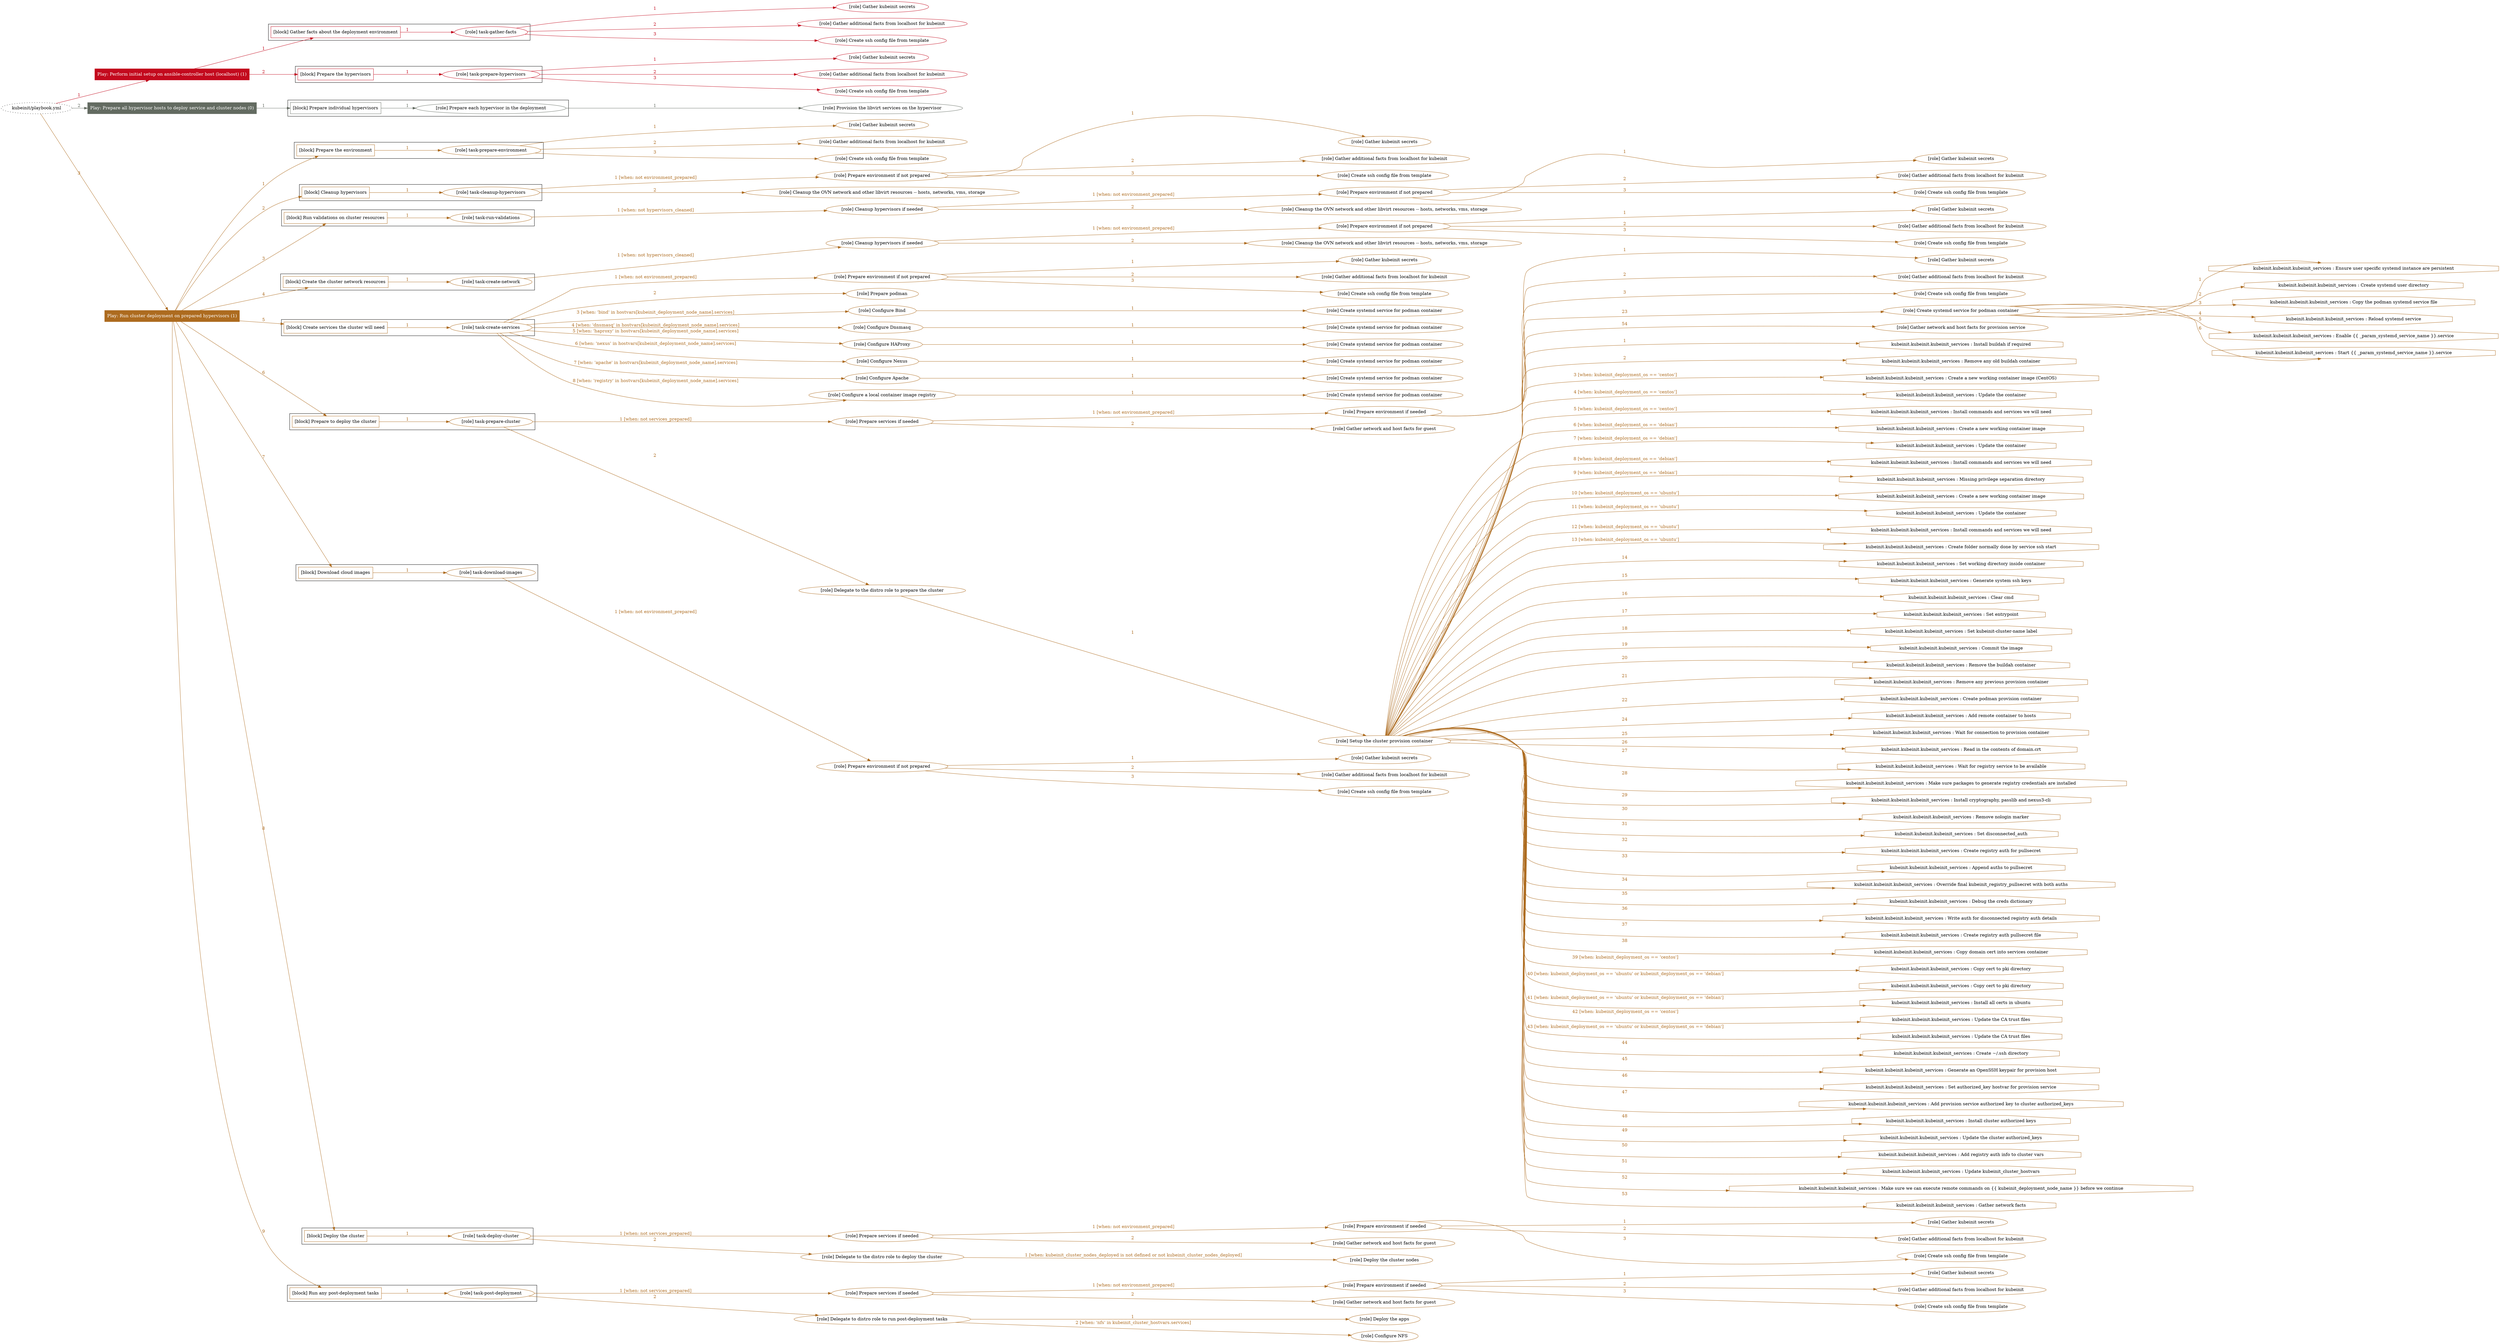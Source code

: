 digraph {
	graph [concentrate=true ordering=in rankdir=LR ratio=fill]
	edge [esep=5 sep=10]
	"kubeinit/playbook.yml" [URL="/home/runner/work/kubeinit/kubeinit/kubeinit/playbook.yml" id=playbook_8b372b03 style=dotted]
	play_2f2b52b5 [label="Play: Perform initial setup on ansible-controller host (localhost) (1)" URL="/home/runner/work/kubeinit/kubeinit/kubeinit/playbook.yml" color="#c3091d" fontcolor="#ffffff" id=play_2f2b52b5 shape=box style=filled tooltip=localhost]
	"kubeinit/playbook.yml" -> play_2f2b52b5 [label="1 " color="#c3091d" fontcolor="#c3091d" id=edge_08cce225 labeltooltip="1 " tooltip="1 "]
	subgraph "Gather kubeinit secrets" {
		role_fc1a3ac2 [label="[role] Gather kubeinit secrets" URL="/home/runner/.ansible/collections/ansible_collections/kubeinit/kubeinit/roles/kubeinit_prepare/tasks/gather_kubeinit_facts.yml" color="#c3091d" id=role_fc1a3ac2 tooltip="Gather kubeinit secrets"]
	}
	subgraph "Gather additional facts from localhost for kubeinit" {
		role_8ecf5976 [label="[role] Gather additional facts from localhost for kubeinit" URL="/home/runner/.ansible/collections/ansible_collections/kubeinit/kubeinit/roles/kubeinit_prepare/tasks/gather_kubeinit_facts.yml" color="#c3091d" id=role_8ecf5976 tooltip="Gather additional facts from localhost for kubeinit"]
	}
	subgraph "Create ssh config file from template" {
		role_c2c3d158 [label="[role] Create ssh config file from template" URL="/home/runner/.ansible/collections/ansible_collections/kubeinit/kubeinit/roles/kubeinit_prepare/tasks/gather_kubeinit_facts.yml" color="#c3091d" id=role_c2c3d158 tooltip="Create ssh config file from template"]
	}
	subgraph "task-gather-facts" {
		role_6571d3c6 [label="[role] task-gather-facts" URL="/home/runner/work/kubeinit/kubeinit/kubeinit/playbook.yml" color="#c3091d" id=role_6571d3c6 tooltip="task-gather-facts"]
		role_6571d3c6 -> role_fc1a3ac2 [label="1 " color="#c3091d" fontcolor="#c3091d" id=edge_59f41b0e labeltooltip="1 " tooltip="1 "]
		role_6571d3c6 -> role_8ecf5976 [label="2 " color="#c3091d" fontcolor="#c3091d" id=edge_f11547d3 labeltooltip="2 " tooltip="2 "]
		role_6571d3c6 -> role_c2c3d158 [label="3 " color="#c3091d" fontcolor="#c3091d" id=edge_611cdea2 labeltooltip="3 " tooltip="3 "]
	}
	subgraph "Gather kubeinit secrets" {
		role_0c2c1ed1 [label="[role] Gather kubeinit secrets" URL="/home/runner/.ansible/collections/ansible_collections/kubeinit/kubeinit/roles/kubeinit_prepare/tasks/gather_kubeinit_facts.yml" color="#c3091d" id=role_0c2c1ed1 tooltip="Gather kubeinit secrets"]
	}
	subgraph "Gather additional facts from localhost for kubeinit" {
		role_33e72661 [label="[role] Gather additional facts from localhost for kubeinit" URL="/home/runner/.ansible/collections/ansible_collections/kubeinit/kubeinit/roles/kubeinit_prepare/tasks/gather_kubeinit_facts.yml" color="#c3091d" id=role_33e72661 tooltip="Gather additional facts from localhost for kubeinit"]
	}
	subgraph "Create ssh config file from template" {
		role_e4b60988 [label="[role] Create ssh config file from template" URL="/home/runner/.ansible/collections/ansible_collections/kubeinit/kubeinit/roles/kubeinit_prepare/tasks/gather_kubeinit_facts.yml" color="#c3091d" id=role_e4b60988 tooltip="Create ssh config file from template"]
	}
	subgraph "task-prepare-hypervisors" {
		role_7a963de7 [label="[role] task-prepare-hypervisors" URL="/home/runner/work/kubeinit/kubeinit/kubeinit/playbook.yml" color="#c3091d" id=role_7a963de7 tooltip="task-prepare-hypervisors"]
		role_7a963de7 -> role_0c2c1ed1 [label="1 " color="#c3091d" fontcolor="#c3091d" id=edge_ead66ed5 labeltooltip="1 " tooltip="1 "]
		role_7a963de7 -> role_33e72661 [label="2 " color="#c3091d" fontcolor="#c3091d" id=edge_959a9b79 labeltooltip="2 " tooltip="2 "]
		role_7a963de7 -> role_e4b60988 [label="3 " color="#c3091d" fontcolor="#c3091d" id=edge_686775d8 labeltooltip="3 " tooltip="3 "]
	}
	subgraph "Play: Perform initial setup on ansible-controller host (localhost) (1)" {
		play_2f2b52b5 -> block_5fb0c235 [label=1 color="#c3091d" fontcolor="#c3091d" id=edge_93a945c1 labeltooltip=1 tooltip=1]
		subgraph cluster_block_5fb0c235 {
			block_5fb0c235 [label="[block] Gather facts about the deployment environment" URL="/home/runner/work/kubeinit/kubeinit/kubeinit/playbook.yml" color="#c3091d" id=block_5fb0c235 labeltooltip="Gather facts about the deployment environment" shape=box tooltip="Gather facts about the deployment environment"]
			block_5fb0c235 -> role_6571d3c6 [label="1 " color="#c3091d" fontcolor="#c3091d" id=edge_60df2f0a labeltooltip="1 " tooltip="1 "]
		}
		play_2f2b52b5 -> block_9ab330f6 [label=2 color="#c3091d" fontcolor="#c3091d" id=edge_663145a8 labeltooltip=2 tooltip=2]
		subgraph cluster_block_9ab330f6 {
			block_9ab330f6 [label="[block] Prepare the hypervisors" URL="/home/runner/work/kubeinit/kubeinit/kubeinit/playbook.yml" color="#c3091d" id=block_9ab330f6 labeltooltip="Prepare the hypervisors" shape=box tooltip="Prepare the hypervisors"]
			block_9ab330f6 -> role_7a963de7 [label="1 " color="#c3091d" fontcolor="#c3091d" id=edge_9adb132a labeltooltip="1 " tooltip="1 "]
		}
	}
	play_696d3fe0 [label="Play: Prepare all hypervisor hosts to deploy service and cluster nodes (0)" URL="/home/runner/work/kubeinit/kubeinit/kubeinit/playbook.yml" color="#636b61" fontcolor="#ffffff" id=play_696d3fe0 shape=box style=filled tooltip="Play: Prepare all hypervisor hosts to deploy service and cluster nodes (0)"]
	"kubeinit/playbook.yml" -> play_696d3fe0 [label="2 " color="#636b61" fontcolor="#636b61" id=edge_d468189e labeltooltip="2 " tooltip="2 "]
	subgraph "Provision the libvirt services on the hypervisor" {
		role_31b97773 [label="[role] Provision the libvirt services on the hypervisor" URL="/home/runner/.ansible/collections/ansible_collections/kubeinit/kubeinit/roles/kubeinit_prepare/tasks/prepare_hypervisor.yml" color="#636b61" id=role_31b97773 tooltip="Provision the libvirt services on the hypervisor"]
	}
	subgraph "Prepare each hypervisor in the deployment" {
		role_3d8df481 [label="[role] Prepare each hypervisor in the deployment" URL="/home/runner/work/kubeinit/kubeinit/kubeinit/playbook.yml" color="#636b61" id=role_3d8df481 tooltip="Prepare each hypervisor in the deployment"]
		role_3d8df481 -> role_31b97773 [label="1 " color="#636b61" fontcolor="#636b61" id=edge_1c6ec005 labeltooltip="1 " tooltip="1 "]
	}
	subgraph "Play: Prepare all hypervisor hosts to deploy service and cluster nodes (0)" {
		play_696d3fe0 -> block_8a08d7f2 [label=1 color="#636b61" fontcolor="#636b61" id=edge_17d38e01 labeltooltip=1 tooltip=1]
		subgraph cluster_block_8a08d7f2 {
			block_8a08d7f2 [label="[block] Prepare individual hypervisors" URL="/home/runner/work/kubeinit/kubeinit/kubeinit/playbook.yml" color="#636b61" id=block_8a08d7f2 labeltooltip="Prepare individual hypervisors" shape=box tooltip="Prepare individual hypervisors"]
			block_8a08d7f2 -> role_3d8df481 [label="1 " color="#636b61" fontcolor="#636b61" id=edge_207f628f labeltooltip="1 " tooltip="1 "]
		}
	}
	play_c6af4a65 [label="Play: Run cluster deployment on prepared hypervisors (1)" URL="/home/runner/work/kubeinit/kubeinit/kubeinit/playbook.yml" color="#ad6b1f" fontcolor="#ffffff" id=play_c6af4a65 shape=box style=filled tooltip=localhost]
	"kubeinit/playbook.yml" -> play_c6af4a65 [label="3 " color="#ad6b1f" fontcolor="#ad6b1f" id=edge_0000a1bf labeltooltip="3 " tooltip="3 "]
	subgraph "Gather kubeinit secrets" {
		role_8f40ff33 [label="[role] Gather kubeinit secrets" URL="/home/runner/.ansible/collections/ansible_collections/kubeinit/kubeinit/roles/kubeinit_prepare/tasks/gather_kubeinit_facts.yml" color="#ad6b1f" id=role_8f40ff33 tooltip="Gather kubeinit secrets"]
	}
	subgraph "Gather additional facts from localhost for kubeinit" {
		role_13b709c1 [label="[role] Gather additional facts from localhost for kubeinit" URL="/home/runner/.ansible/collections/ansible_collections/kubeinit/kubeinit/roles/kubeinit_prepare/tasks/gather_kubeinit_facts.yml" color="#ad6b1f" id=role_13b709c1 tooltip="Gather additional facts from localhost for kubeinit"]
	}
	subgraph "Create ssh config file from template" {
		role_5386231d [label="[role] Create ssh config file from template" URL="/home/runner/.ansible/collections/ansible_collections/kubeinit/kubeinit/roles/kubeinit_prepare/tasks/gather_kubeinit_facts.yml" color="#ad6b1f" id=role_5386231d tooltip="Create ssh config file from template"]
	}
	subgraph "task-prepare-environment" {
		role_09826e6d [label="[role] task-prepare-environment" URL="/home/runner/work/kubeinit/kubeinit/kubeinit/playbook.yml" color="#ad6b1f" id=role_09826e6d tooltip="task-prepare-environment"]
		role_09826e6d -> role_8f40ff33 [label="1 " color="#ad6b1f" fontcolor="#ad6b1f" id=edge_2333c86e labeltooltip="1 " tooltip="1 "]
		role_09826e6d -> role_13b709c1 [label="2 " color="#ad6b1f" fontcolor="#ad6b1f" id=edge_10be9ada labeltooltip="2 " tooltip="2 "]
		role_09826e6d -> role_5386231d [label="3 " color="#ad6b1f" fontcolor="#ad6b1f" id=edge_c1ef293d labeltooltip="3 " tooltip="3 "]
	}
	subgraph "Gather kubeinit secrets" {
		role_f864827c [label="[role] Gather kubeinit secrets" URL="/home/runner/.ansible/collections/ansible_collections/kubeinit/kubeinit/roles/kubeinit_prepare/tasks/gather_kubeinit_facts.yml" color="#ad6b1f" id=role_f864827c tooltip="Gather kubeinit secrets"]
	}
	subgraph "Gather additional facts from localhost for kubeinit" {
		role_e371d77c [label="[role] Gather additional facts from localhost for kubeinit" URL="/home/runner/.ansible/collections/ansible_collections/kubeinit/kubeinit/roles/kubeinit_prepare/tasks/gather_kubeinit_facts.yml" color="#ad6b1f" id=role_e371d77c tooltip="Gather additional facts from localhost for kubeinit"]
	}
	subgraph "Create ssh config file from template" {
		role_ad75bdbd [label="[role] Create ssh config file from template" URL="/home/runner/.ansible/collections/ansible_collections/kubeinit/kubeinit/roles/kubeinit_prepare/tasks/gather_kubeinit_facts.yml" color="#ad6b1f" id=role_ad75bdbd tooltip="Create ssh config file from template"]
	}
	subgraph "Prepare environment if not prepared" {
		role_50461a1c [label="[role] Prepare environment if not prepared" URL="/home/runner/.ansible/collections/ansible_collections/kubeinit/kubeinit/roles/kubeinit_prepare/tasks/cleanup_hypervisors.yml" color="#ad6b1f" id=role_50461a1c tooltip="Prepare environment if not prepared"]
		role_50461a1c -> role_f864827c [label="1 " color="#ad6b1f" fontcolor="#ad6b1f" id=edge_dae29102 labeltooltip="1 " tooltip="1 "]
		role_50461a1c -> role_e371d77c [label="2 " color="#ad6b1f" fontcolor="#ad6b1f" id=edge_640fa787 labeltooltip="2 " tooltip="2 "]
		role_50461a1c -> role_ad75bdbd [label="3 " color="#ad6b1f" fontcolor="#ad6b1f" id=edge_724a412c labeltooltip="3 " tooltip="3 "]
	}
	subgraph "Cleanup the OVN network and other libvirt resources -- hosts, networks, vms, storage" {
		role_6b76978d [label="[role] Cleanup the OVN network and other libvirt resources -- hosts, networks, vms, storage" URL="/home/runner/.ansible/collections/ansible_collections/kubeinit/kubeinit/roles/kubeinit_prepare/tasks/cleanup_hypervisors.yml" color="#ad6b1f" id=role_6b76978d tooltip="Cleanup the OVN network and other libvirt resources -- hosts, networks, vms, storage"]
	}
	subgraph "task-cleanup-hypervisors" {
		role_39cb2837 [label="[role] task-cleanup-hypervisors" URL="/home/runner/work/kubeinit/kubeinit/kubeinit/playbook.yml" color="#ad6b1f" id=role_39cb2837 tooltip="task-cleanup-hypervisors"]
		role_39cb2837 -> role_50461a1c [label="1 [when: not environment_prepared]" color="#ad6b1f" fontcolor="#ad6b1f" id=edge_6f61593d labeltooltip="1 [when: not environment_prepared]" tooltip="1 [when: not environment_prepared]"]
		role_39cb2837 -> role_6b76978d [label="2 " color="#ad6b1f" fontcolor="#ad6b1f" id=edge_e6e91080 labeltooltip="2 " tooltip="2 "]
	}
	subgraph "Gather kubeinit secrets" {
		role_534ecbd4 [label="[role] Gather kubeinit secrets" URL="/home/runner/.ansible/collections/ansible_collections/kubeinit/kubeinit/roles/kubeinit_prepare/tasks/gather_kubeinit_facts.yml" color="#ad6b1f" id=role_534ecbd4 tooltip="Gather kubeinit secrets"]
	}
	subgraph "Gather additional facts from localhost for kubeinit" {
		role_17d41c44 [label="[role] Gather additional facts from localhost for kubeinit" URL="/home/runner/.ansible/collections/ansible_collections/kubeinit/kubeinit/roles/kubeinit_prepare/tasks/gather_kubeinit_facts.yml" color="#ad6b1f" id=role_17d41c44 tooltip="Gather additional facts from localhost for kubeinit"]
	}
	subgraph "Create ssh config file from template" {
		role_35eb4e39 [label="[role] Create ssh config file from template" URL="/home/runner/.ansible/collections/ansible_collections/kubeinit/kubeinit/roles/kubeinit_prepare/tasks/gather_kubeinit_facts.yml" color="#ad6b1f" id=role_35eb4e39 tooltip="Create ssh config file from template"]
	}
	subgraph "Prepare environment if not prepared" {
		role_52f1492f [label="[role] Prepare environment if not prepared" URL="/home/runner/.ansible/collections/ansible_collections/kubeinit/kubeinit/roles/kubeinit_prepare/tasks/cleanup_hypervisors.yml" color="#ad6b1f" id=role_52f1492f tooltip="Prepare environment if not prepared"]
		role_52f1492f -> role_534ecbd4 [label="1 " color="#ad6b1f" fontcolor="#ad6b1f" id=edge_f07ea42c labeltooltip="1 " tooltip="1 "]
		role_52f1492f -> role_17d41c44 [label="2 " color="#ad6b1f" fontcolor="#ad6b1f" id=edge_12907399 labeltooltip="2 " tooltip="2 "]
		role_52f1492f -> role_35eb4e39 [label="3 " color="#ad6b1f" fontcolor="#ad6b1f" id=edge_ba638ffa labeltooltip="3 " tooltip="3 "]
	}
	subgraph "Cleanup the OVN network and other libvirt resources -- hosts, networks, vms, storage" {
		role_43bbfe9d [label="[role] Cleanup the OVN network and other libvirt resources -- hosts, networks, vms, storage" URL="/home/runner/.ansible/collections/ansible_collections/kubeinit/kubeinit/roles/kubeinit_prepare/tasks/cleanup_hypervisors.yml" color="#ad6b1f" id=role_43bbfe9d tooltip="Cleanup the OVN network and other libvirt resources -- hosts, networks, vms, storage"]
	}
	subgraph "Cleanup hypervisors if needed" {
		role_0e02beb7 [label="[role] Cleanup hypervisors if needed" URL="/home/runner/.ansible/collections/ansible_collections/kubeinit/kubeinit/roles/kubeinit_validations/tasks/main.yml" color="#ad6b1f" id=role_0e02beb7 tooltip="Cleanup hypervisors if needed"]
		role_0e02beb7 -> role_52f1492f [label="1 [when: not environment_prepared]" color="#ad6b1f" fontcolor="#ad6b1f" id=edge_8baee49d labeltooltip="1 [when: not environment_prepared]" tooltip="1 [when: not environment_prepared]"]
		role_0e02beb7 -> role_43bbfe9d [label="2 " color="#ad6b1f" fontcolor="#ad6b1f" id=edge_e0df07ca labeltooltip="2 " tooltip="2 "]
	}
	subgraph "task-run-validations" {
		role_c69aca6d [label="[role] task-run-validations" URL="/home/runner/work/kubeinit/kubeinit/kubeinit/playbook.yml" color="#ad6b1f" id=role_c69aca6d tooltip="task-run-validations"]
		role_c69aca6d -> role_0e02beb7 [label="1 [when: not hypervisors_cleaned]" color="#ad6b1f" fontcolor="#ad6b1f" id=edge_910c5744 labeltooltip="1 [when: not hypervisors_cleaned]" tooltip="1 [when: not hypervisors_cleaned]"]
	}
	subgraph "Gather kubeinit secrets" {
		role_241efb3a [label="[role] Gather kubeinit secrets" URL="/home/runner/.ansible/collections/ansible_collections/kubeinit/kubeinit/roles/kubeinit_prepare/tasks/gather_kubeinit_facts.yml" color="#ad6b1f" id=role_241efb3a tooltip="Gather kubeinit secrets"]
	}
	subgraph "Gather additional facts from localhost for kubeinit" {
		role_b51b2719 [label="[role] Gather additional facts from localhost for kubeinit" URL="/home/runner/.ansible/collections/ansible_collections/kubeinit/kubeinit/roles/kubeinit_prepare/tasks/gather_kubeinit_facts.yml" color="#ad6b1f" id=role_b51b2719 tooltip="Gather additional facts from localhost for kubeinit"]
	}
	subgraph "Create ssh config file from template" {
		role_6ba749e7 [label="[role] Create ssh config file from template" URL="/home/runner/.ansible/collections/ansible_collections/kubeinit/kubeinit/roles/kubeinit_prepare/tasks/gather_kubeinit_facts.yml" color="#ad6b1f" id=role_6ba749e7 tooltip="Create ssh config file from template"]
	}
	subgraph "Prepare environment if not prepared" {
		role_d210b00a [label="[role] Prepare environment if not prepared" URL="/home/runner/.ansible/collections/ansible_collections/kubeinit/kubeinit/roles/kubeinit_prepare/tasks/cleanup_hypervisors.yml" color="#ad6b1f" id=role_d210b00a tooltip="Prepare environment if not prepared"]
		role_d210b00a -> role_241efb3a [label="1 " color="#ad6b1f" fontcolor="#ad6b1f" id=edge_760fc4b4 labeltooltip="1 " tooltip="1 "]
		role_d210b00a -> role_b51b2719 [label="2 " color="#ad6b1f" fontcolor="#ad6b1f" id=edge_be9cb66b labeltooltip="2 " tooltip="2 "]
		role_d210b00a -> role_6ba749e7 [label="3 " color="#ad6b1f" fontcolor="#ad6b1f" id=edge_47a172c7 labeltooltip="3 " tooltip="3 "]
	}
	subgraph "Cleanup the OVN network and other libvirt resources -- hosts, networks, vms, storage" {
		role_3cf643da [label="[role] Cleanup the OVN network and other libvirt resources -- hosts, networks, vms, storage" URL="/home/runner/.ansible/collections/ansible_collections/kubeinit/kubeinit/roles/kubeinit_prepare/tasks/cleanup_hypervisors.yml" color="#ad6b1f" id=role_3cf643da tooltip="Cleanup the OVN network and other libvirt resources -- hosts, networks, vms, storage"]
	}
	subgraph "Cleanup hypervisors if needed" {
		role_99605574 [label="[role] Cleanup hypervisors if needed" URL="/home/runner/.ansible/collections/ansible_collections/kubeinit/kubeinit/roles/kubeinit_libvirt/tasks/create_network.yml" color="#ad6b1f" id=role_99605574 tooltip="Cleanup hypervisors if needed"]
		role_99605574 -> role_d210b00a [label="1 [when: not environment_prepared]" color="#ad6b1f" fontcolor="#ad6b1f" id=edge_67b38078 labeltooltip="1 [when: not environment_prepared]" tooltip="1 [when: not environment_prepared]"]
		role_99605574 -> role_3cf643da [label="2 " color="#ad6b1f" fontcolor="#ad6b1f" id=edge_d7616fad labeltooltip="2 " tooltip="2 "]
	}
	subgraph "task-create-network" {
		role_7d40a2cb [label="[role] task-create-network" URL="/home/runner/work/kubeinit/kubeinit/kubeinit/playbook.yml" color="#ad6b1f" id=role_7d40a2cb tooltip="task-create-network"]
		role_7d40a2cb -> role_99605574 [label="1 [when: not hypervisors_cleaned]" color="#ad6b1f" fontcolor="#ad6b1f" id=edge_32ab7362 labeltooltip="1 [when: not hypervisors_cleaned]" tooltip="1 [when: not hypervisors_cleaned]"]
	}
	subgraph "Gather kubeinit secrets" {
		role_3fe724c0 [label="[role] Gather kubeinit secrets" URL="/home/runner/.ansible/collections/ansible_collections/kubeinit/kubeinit/roles/kubeinit_prepare/tasks/gather_kubeinit_facts.yml" color="#ad6b1f" id=role_3fe724c0 tooltip="Gather kubeinit secrets"]
	}
	subgraph "Gather additional facts from localhost for kubeinit" {
		role_91cc0e1e [label="[role] Gather additional facts from localhost for kubeinit" URL="/home/runner/.ansible/collections/ansible_collections/kubeinit/kubeinit/roles/kubeinit_prepare/tasks/gather_kubeinit_facts.yml" color="#ad6b1f" id=role_91cc0e1e tooltip="Gather additional facts from localhost for kubeinit"]
	}
	subgraph "Create ssh config file from template" {
		role_b9de76cb [label="[role] Create ssh config file from template" URL="/home/runner/.ansible/collections/ansible_collections/kubeinit/kubeinit/roles/kubeinit_prepare/tasks/gather_kubeinit_facts.yml" color="#ad6b1f" id=role_b9de76cb tooltip="Create ssh config file from template"]
	}
	subgraph "Prepare environment if not prepared" {
		role_df077bc4 [label="[role] Prepare environment if not prepared" URL="/home/runner/.ansible/collections/ansible_collections/kubeinit/kubeinit/roles/kubeinit_services/tasks/main.yml" color="#ad6b1f" id=role_df077bc4 tooltip="Prepare environment if not prepared"]
		role_df077bc4 -> role_3fe724c0 [label="1 " color="#ad6b1f" fontcolor="#ad6b1f" id=edge_11626263 labeltooltip="1 " tooltip="1 "]
		role_df077bc4 -> role_91cc0e1e [label="2 " color="#ad6b1f" fontcolor="#ad6b1f" id=edge_37154b5f labeltooltip="2 " tooltip="2 "]
		role_df077bc4 -> role_b9de76cb [label="3 " color="#ad6b1f" fontcolor="#ad6b1f" id=edge_d9fad828 labeltooltip="3 " tooltip="3 "]
	}
	subgraph "Prepare podman" {
		role_2a91dfd5 [label="[role] Prepare podman" URL="/home/runner/.ansible/collections/ansible_collections/kubeinit/kubeinit/roles/kubeinit_services/tasks/00_create_service_pod.yml" color="#ad6b1f" id=role_2a91dfd5 tooltip="Prepare podman"]
	}
	subgraph "Create systemd service for podman container" {
		role_44b94ba4 [label="[role] Create systemd service for podman container" URL="/home/runner/.ansible/collections/ansible_collections/kubeinit/kubeinit/roles/kubeinit_bind/tasks/main.yml" color="#ad6b1f" id=role_44b94ba4 tooltip="Create systemd service for podman container"]
	}
	subgraph "Configure Bind" {
		role_40cb3c20 [label="[role] Configure Bind" URL="/home/runner/.ansible/collections/ansible_collections/kubeinit/kubeinit/roles/kubeinit_services/tasks/start_services_containers.yml" color="#ad6b1f" id=role_40cb3c20 tooltip="Configure Bind"]
		role_40cb3c20 -> role_44b94ba4 [label="1 " color="#ad6b1f" fontcolor="#ad6b1f" id=edge_23a3a59e labeltooltip="1 " tooltip="1 "]
	}
	subgraph "Create systemd service for podman container" {
		role_27fd8beb [label="[role] Create systemd service for podman container" URL="/home/runner/.ansible/collections/ansible_collections/kubeinit/kubeinit/roles/kubeinit_dnsmasq/tasks/main.yml" color="#ad6b1f" id=role_27fd8beb tooltip="Create systemd service for podman container"]
	}
	subgraph "Configure Dnsmasq" {
		role_f218f332 [label="[role] Configure Dnsmasq" URL="/home/runner/.ansible/collections/ansible_collections/kubeinit/kubeinit/roles/kubeinit_services/tasks/start_services_containers.yml" color="#ad6b1f" id=role_f218f332 tooltip="Configure Dnsmasq"]
		role_f218f332 -> role_27fd8beb [label="1 " color="#ad6b1f" fontcolor="#ad6b1f" id=edge_b0a76dd4 labeltooltip="1 " tooltip="1 "]
	}
	subgraph "Create systemd service for podman container" {
		role_6bf9923e [label="[role] Create systemd service for podman container" URL="/home/runner/.ansible/collections/ansible_collections/kubeinit/kubeinit/roles/kubeinit_haproxy/tasks/main.yml" color="#ad6b1f" id=role_6bf9923e tooltip="Create systemd service for podman container"]
	}
	subgraph "Configure HAProxy" {
		role_4dd18dab [label="[role] Configure HAProxy" URL="/home/runner/.ansible/collections/ansible_collections/kubeinit/kubeinit/roles/kubeinit_services/tasks/start_services_containers.yml" color="#ad6b1f" id=role_4dd18dab tooltip="Configure HAProxy"]
		role_4dd18dab -> role_6bf9923e [label="1 " color="#ad6b1f" fontcolor="#ad6b1f" id=edge_31c39cee labeltooltip="1 " tooltip="1 "]
	}
	subgraph "Create systemd service for podman container" {
		role_3bbe5864 [label="[role] Create systemd service for podman container" URL="/home/runner/.ansible/collections/ansible_collections/kubeinit/kubeinit/roles/kubeinit_nexus/tasks/main.yml" color="#ad6b1f" id=role_3bbe5864 tooltip="Create systemd service for podman container"]
	}
	subgraph "Configure Nexus" {
		role_19be1b9b [label="[role] Configure Nexus" URL="/home/runner/.ansible/collections/ansible_collections/kubeinit/kubeinit/roles/kubeinit_services/tasks/start_services_containers.yml" color="#ad6b1f" id=role_19be1b9b tooltip="Configure Nexus"]
		role_19be1b9b -> role_3bbe5864 [label="1 " color="#ad6b1f" fontcolor="#ad6b1f" id=edge_8d40d5e2 labeltooltip="1 " tooltip="1 "]
	}
	subgraph "Create systemd service for podman container" {
		role_a67c89dd [label="[role] Create systemd service for podman container" URL="/home/runner/.ansible/collections/ansible_collections/kubeinit/kubeinit/roles/kubeinit_apache/tasks/main.yml" color="#ad6b1f" id=role_a67c89dd tooltip="Create systemd service for podman container"]
	}
	subgraph "Configure Apache" {
		role_310f70dc [label="[role] Configure Apache" URL="/home/runner/.ansible/collections/ansible_collections/kubeinit/kubeinit/roles/kubeinit_services/tasks/start_services_containers.yml" color="#ad6b1f" id=role_310f70dc tooltip="Configure Apache"]
		role_310f70dc -> role_a67c89dd [label="1 " color="#ad6b1f" fontcolor="#ad6b1f" id=edge_f2883d9c labeltooltip="1 " tooltip="1 "]
	}
	subgraph "Create systemd service for podman container" {
		role_9ed36a92 [label="[role] Create systemd service for podman container" URL="/home/runner/.ansible/collections/ansible_collections/kubeinit/kubeinit/roles/kubeinit_registry/tasks/main.yml" color="#ad6b1f" id=role_9ed36a92 tooltip="Create systemd service for podman container"]
	}
	subgraph "Configure a local container image registry" {
		role_37b808d3 [label="[role] Configure a local container image registry" URL="/home/runner/.ansible/collections/ansible_collections/kubeinit/kubeinit/roles/kubeinit_services/tasks/start_services_containers.yml" color="#ad6b1f" id=role_37b808d3 tooltip="Configure a local container image registry"]
		role_37b808d3 -> role_9ed36a92 [label="1 " color="#ad6b1f" fontcolor="#ad6b1f" id=edge_2860fd2a labeltooltip="1 " tooltip="1 "]
	}
	subgraph "task-create-services" {
		role_63eaff53 [label="[role] task-create-services" URL="/home/runner/work/kubeinit/kubeinit/kubeinit/playbook.yml" color="#ad6b1f" id=role_63eaff53 tooltip="task-create-services"]
		role_63eaff53 -> role_df077bc4 [label="1 [when: not environment_prepared]" color="#ad6b1f" fontcolor="#ad6b1f" id=edge_e5b50363 labeltooltip="1 [when: not environment_prepared]" tooltip="1 [when: not environment_prepared]"]
		role_63eaff53 -> role_2a91dfd5 [label="2 " color="#ad6b1f" fontcolor="#ad6b1f" id=edge_d101f47f labeltooltip="2 " tooltip="2 "]
		role_63eaff53 -> role_40cb3c20 [label="3 [when: 'bind' in hostvars[kubeinit_deployment_node_name].services]" color="#ad6b1f" fontcolor="#ad6b1f" id=edge_5e500bf3 labeltooltip="3 [when: 'bind' in hostvars[kubeinit_deployment_node_name].services]" tooltip="3 [when: 'bind' in hostvars[kubeinit_deployment_node_name].services]"]
		role_63eaff53 -> role_f218f332 [label="4 [when: 'dnsmasq' in hostvars[kubeinit_deployment_node_name].services]" color="#ad6b1f" fontcolor="#ad6b1f" id=edge_a2988304 labeltooltip="4 [when: 'dnsmasq' in hostvars[kubeinit_deployment_node_name].services]" tooltip="4 [when: 'dnsmasq' in hostvars[kubeinit_deployment_node_name].services]"]
		role_63eaff53 -> role_4dd18dab [label="5 [when: 'haproxy' in hostvars[kubeinit_deployment_node_name].services]" color="#ad6b1f" fontcolor="#ad6b1f" id=edge_50ff251f labeltooltip="5 [when: 'haproxy' in hostvars[kubeinit_deployment_node_name].services]" tooltip="5 [when: 'haproxy' in hostvars[kubeinit_deployment_node_name].services]"]
		role_63eaff53 -> role_19be1b9b [label="6 [when: 'nexus' in hostvars[kubeinit_deployment_node_name].services]" color="#ad6b1f" fontcolor="#ad6b1f" id=edge_2fe08acd labeltooltip="6 [when: 'nexus' in hostvars[kubeinit_deployment_node_name].services]" tooltip="6 [when: 'nexus' in hostvars[kubeinit_deployment_node_name].services]"]
		role_63eaff53 -> role_310f70dc [label="7 [when: 'apache' in hostvars[kubeinit_deployment_node_name].services]" color="#ad6b1f" fontcolor="#ad6b1f" id=edge_5c924725 labeltooltip="7 [when: 'apache' in hostvars[kubeinit_deployment_node_name].services]" tooltip="7 [when: 'apache' in hostvars[kubeinit_deployment_node_name].services]"]
		role_63eaff53 -> role_37b808d3 [label="8 [when: 'registry' in hostvars[kubeinit_deployment_node_name].services]" color="#ad6b1f" fontcolor="#ad6b1f" id=edge_07d3efc4 labeltooltip="8 [when: 'registry' in hostvars[kubeinit_deployment_node_name].services]" tooltip="8 [when: 'registry' in hostvars[kubeinit_deployment_node_name].services]"]
	}
	subgraph "Gather kubeinit secrets" {
		role_1abbb711 [label="[role] Gather kubeinit secrets" URL="/home/runner/.ansible/collections/ansible_collections/kubeinit/kubeinit/roles/kubeinit_prepare/tasks/gather_kubeinit_facts.yml" color="#ad6b1f" id=role_1abbb711 tooltip="Gather kubeinit secrets"]
	}
	subgraph "Gather additional facts from localhost for kubeinit" {
		role_eef88ddb [label="[role] Gather additional facts from localhost for kubeinit" URL="/home/runner/.ansible/collections/ansible_collections/kubeinit/kubeinit/roles/kubeinit_prepare/tasks/gather_kubeinit_facts.yml" color="#ad6b1f" id=role_eef88ddb tooltip="Gather additional facts from localhost for kubeinit"]
	}
	subgraph "Create ssh config file from template" {
		role_1d19a87a [label="[role] Create ssh config file from template" URL="/home/runner/.ansible/collections/ansible_collections/kubeinit/kubeinit/roles/kubeinit_prepare/tasks/gather_kubeinit_facts.yml" color="#ad6b1f" id=role_1d19a87a tooltip="Create ssh config file from template"]
	}
	subgraph "Prepare environment if needed" {
		role_6cc56afc [label="[role] Prepare environment if needed" URL="/home/runner/.ansible/collections/ansible_collections/kubeinit/kubeinit/roles/kubeinit_services/tasks/prepare_services.yml" color="#ad6b1f" id=role_6cc56afc tooltip="Prepare environment if needed"]
		role_6cc56afc -> role_1abbb711 [label="1 " color="#ad6b1f" fontcolor="#ad6b1f" id=edge_f9e6794f labeltooltip="1 " tooltip="1 "]
		role_6cc56afc -> role_eef88ddb [label="2 " color="#ad6b1f" fontcolor="#ad6b1f" id=edge_5c8f2462 labeltooltip="2 " tooltip="2 "]
		role_6cc56afc -> role_1d19a87a [label="3 " color="#ad6b1f" fontcolor="#ad6b1f" id=edge_916a8a20 labeltooltip="3 " tooltip="3 "]
	}
	subgraph "Gather network and host facts for guest" {
		role_9b0d937d [label="[role] Gather network and host facts for guest" URL="/home/runner/.ansible/collections/ansible_collections/kubeinit/kubeinit/roles/kubeinit_services/tasks/prepare_services.yml" color="#ad6b1f" id=role_9b0d937d tooltip="Gather network and host facts for guest"]
	}
	subgraph "Prepare services if needed" {
		role_d0b06525 [label="[role] Prepare services if needed" URL="/home/runner/.ansible/collections/ansible_collections/kubeinit/kubeinit/roles/kubeinit_prepare/tasks/prepare_cluster.yml" color="#ad6b1f" id=role_d0b06525 tooltip="Prepare services if needed"]
		role_d0b06525 -> role_6cc56afc [label="1 [when: not environment_prepared]" color="#ad6b1f" fontcolor="#ad6b1f" id=edge_98597cd6 labeltooltip="1 [when: not environment_prepared]" tooltip="1 [when: not environment_prepared]"]
		role_d0b06525 -> role_9b0d937d [label="2 " color="#ad6b1f" fontcolor="#ad6b1f" id=edge_75d6778a labeltooltip="2 " tooltip="2 "]
	}
	subgraph "Create systemd service for podman container" {
		role_304b65bb [label="[role] Create systemd service for podman container" URL="/home/runner/.ansible/collections/ansible_collections/kubeinit/kubeinit/roles/kubeinit_services/tasks/create_provision_container.yml" color="#ad6b1f" id=role_304b65bb tooltip="Create systemd service for podman container"]
		task_74c5f4c8 [label="kubeinit.kubeinit.kubeinit_services : Ensure user specific systemd instance are persistent" URL="/home/runner/.ansible/collections/ansible_collections/kubeinit/kubeinit/roles/kubeinit_services/tasks/create_managed_service.yml" color="#ad6b1f" id=task_74c5f4c8 shape=octagon tooltip="kubeinit.kubeinit.kubeinit_services : Ensure user specific systemd instance are persistent"]
		role_304b65bb -> task_74c5f4c8 [label="1 " color="#ad6b1f" fontcolor="#ad6b1f" id=edge_83e9d402 labeltooltip="1 " tooltip="1 "]
		task_71799e69 [label="kubeinit.kubeinit.kubeinit_services : Create systemd user directory" URL="/home/runner/.ansible/collections/ansible_collections/kubeinit/kubeinit/roles/kubeinit_services/tasks/create_managed_service.yml" color="#ad6b1f" id=task_71799e69 shape=octagon tooltip="kubeinit.kubeinit.kubeinit_services : Create systemd user directory"]
		role_304b65bb -> task_71799e69 [label="2 " color="#ad6b1f" fontcolor="#ad6b1f" id=edge_3dfc1918 labeltooltip="2 " tooltip="2 "]
		task_76980c12 [label="kubeinit.kubeinit.kubeinit_services : Copy the podman systemd service file" URL="/home/runner/.ansible/collections/ansible_collections/kubeinit/kubeinit/roles/kubeinit_services/tasks/create_managed_service.yml" color="#ad6b1f" id=task_76980c12 shape=octagon tooltip="kubeinit.kubeinit.kubeinit_services : Copy the podman systemd service file"]
		role_304b65bb -> task_76980c12 [label="3 " color="#ad6b1f" fontcolor="#ad6b1f" id=edge_de8d12e5 labeltooltip="3 " tooltip="3 "]
		task_9651acf8 [label="kubeinit.kubeinit.kubeinit_services : Reload systemd service" URL="/home/runner/.ansible/collections/ansible_collections/kubeinit/kubeinit/roles/kubeinit_services/tasks/create_managed_service.yml" color="#ad6b1f" id=task_9651acf8 shape=octagon tooltip="kubeinit.kubeinit.kubeinit_services : Reload systemd service"]
		role_304b65bb -> task_9651acf8 [label="4 " color="#ad6b1f" fontcolor="#ad6b1f" id=edge_36677e75 labeltooltip="4 " tooltip="4 "]
		task_d5408691 [label="kubeinit.kubeinit.kubeinit_services : Enable {{ _param_systemd_service_name }}.service" URL="/home/runner/.ansible/collections/ansible_collections/kubeinit/kubeinit/roles/kubeinit_services/tasks/create_managed_service.yml" color="#ad6b1f" id=task_d5408691 shape=octagon tooltip="kubeinit.kubeinit.kubeinit_services : Enable {{ _param_systemd_service_name }}.service"]
		role_304b65bb -> task_d5408691 [label="5 " color="#ad6b1f" fontcolor="#ad6b1f" id=edge_079f9cd7 labeltooltip="5 " tooltip="5 "]
		task_1d83723b [label="kubeinit.kubeinit.kubeinit_services : Start {{ _param_systemd_service_name }}.service" URL="/home/runner/.ansible/collections/ansible_collections/kubeinit/kubeinit/roles/kubeinit_services/tasks/create_managed_service.yml" color="#ad6b1f" id=task_1d83723b shape=octagon tooltip="kubeinit.kubeinit.kubeinit_services : Start {{ _param_systemd_service_name }}.service"]
		role_304b65bb -> task_1d83723b [label="6 " color="#ad6b1f" fontcolor="#ad6b1f" id=edge_961d8d19 labeltooltip="6 " tooltip="6 "]
	}
	subgraph "Gather network and host facts for provision service" {
		role_cc85fdc7 [label="[role] Gather network and host facts for provision service" URL="/home/runner/.ansible/collections/ansible_collections/kubeinit/kubeinit/roles/kubeinit_services/tasks/create_provision_container.yml" color="#ad6b1f" id=role_cc85fdc7 tooltip="Gather network and host facts for provision service"]
	}
	subgraph "Setup the cluster provision container" {
		role_7aa49285 [label="[role] Setup the cluster provision container" URL="/home/runner/.ansible/collections/ansible_collections/kubeinit/kubeinit/roles/kubeinit_cdk/tasks/prepare_cluster.yml" color="#ad6b1f" id=role_7aa49285 tooltip="Setup the cluster provision container"]
		task_3ac76853 [label="kubeinit.kubeinit.kubeinit_services : Install buildah if required" URL="/home/runner/.ansible/collections/ansible_collections/kubeinit/kubeinit/roles/kubeinit_services/tasks/create_provision_container.yml" color="#ad6b1f" id=task_3ac76853 shape=octagon tooltip="kubeinit.kubeinit.kubeinit_services : Install buildah if required"]
		role_7aa49285 -> task_3ac76853 [label="1 " color="#ad6b1f" fontcolor="#ad6b1f" id=edge_dab93ade labeltooltip="1 " tooltip="1 "]
		task_137588bd [label="kubeinit.kubeinit.kubeinit_services : Remove any old buildah container" URL="/home/runner/.ansible/collections/ansible_collections/kubeinit/kubeinit/roles/kubeinit_services/tasks/create_provision_container.yml" color="#ad6b1f" id=task_137588bd shape=octagon tooltip="kubeinit.kubeinit.kubeinit_services : Remove any old buildah container"]
		role_7aa49285 -> task_137588bd [label="2 " color="#ad6b1f" fontcolor="#ad6b1f" id=edge_65b85957 labeltooltip="2 " tooltip="2 "]
		task_cb27c685 [label="kubeinit.kubeinit.kubeinit_services : Create a new working container image (CentOS)" URL="/home/runner/.ansible/collections/ansible_collections/kubeinit/kubeinit/roles/kubeinit_services/tasks/create_provision_container.yml" color="#ad6b1f" id=task_cb27c685 shape=octagon tooltip="kubeinit.kubeinit.kubeinit_services : Create a new working container image (CentOS)"]
		role_7aa49285 -> task_cb27c685 [label="3 [when: kubeinit_deployment_os == 'centos']" color="#ad6b1f" fontcolor="#ad6b1f" id=edge_3f77357e labeltooltip="3 [when: kubeinit_deployment_os == 'centos']" tooltip="3 [when: kubeinit_deployment_os == 'centos']"]
		task_c5c8902b [label="kubeinit.kubeinit.kubeinit_services : Update the container" URL="/home/runner/.ansible/collections/ansible_collections/kubeinit/kubeinit/roles/kubeinit_services/tasks/create_provision_container.yml" color="#ad6b1f" id=task_c5c8902b shape=octagon tooltip="kubeinit.kubeinit.kubeinit_services : Update the container"]
		role_7aa49285 -> task_c5c8902b [label="4 [when: kubeinit_deployment_os == 'centos']" color="#ad6b1f" fontcolor="#ad6b1f" id=edge_87542fc8 labeltooltip="4 [when: kubeinit_deployment_os == 'centos']" tooltip="4 [when: kubeinit_deployment_os == 'centos']"]
		task_768fe4f0 [label="kubeinit.kubeinit.kubeinit_services : Install commands and services we will need" URL="/home/runner/.ansible/collections/ansible_collections/kubeinit/kubeinit/roles/kubeinit_services/tasks/create_provision_container.yml" color="#ad6b1f" id=task_768fe4f0 shape=octagon tooltip="kubeinit.kubeinit.kubeinit_services : Install commands and services we will need"]
		role_7aa49285 -> task_768fe4f0 [label="5 [when: kubeinit_deployment_os == 'centos']" color="#ad6b1f" fontcolor="#ad6b1f" id=edge_c351e7e2 labeltooltip="5 [when: kubeinit_deployment_os == 'centos']" tooltip="5 [when: kubeinit_deployment_os == 'centos']"]
		task_059b69af [label="kubeinit.kubeinit.kubeinit_services : Create a new working container image" URL="/home/runner/.ansible/collections/ansible_collections/kubeinit/kubeinit/roles/kubeinit_services/tasks/create_provision_container.yml" color="#ad6b1f" id=task_059b69af shape=octagon tooltip="kubeinit.kubeinit.kubeinit_services : Create a new working container image"]
		role_7aa49285 -> task_059b69af [label="6 [when: kubeinit_deployment_os == 'debian']" color="#ad6b1f" fontcolor="#ad6b1f" id=edge_859efb51 labeltooltip="6 [when: kubeinit_deployment_os == 'debian']" tooltip="6 [when: kubeinit_deployment_os == 'debian']"]
		task_8bd5cfc1 [label="kubeinit.kubeinit.kubeinit_services : Update the container" URL="/home/runner/.ansible/collections/ansible_collections/kubeinit/kubeinit/roles/kubeinit_services/tasks/create_provision_container.yml" color="#ad6b1f" id=task_8bd5cfc1 shape=octagon tooltip="kubeinit.kubeinit.kubeinit_services : Update the container"]
		role_7aa49285 -> task_8bd5cfc1 [label="7 [when: kubeinit_deployment_os == 'debian']" color="#ad6b1f" fontcolor="#ad6b1f" id=edge_48e7378d labeltooltip="7 [when: kubeinit_deployment_os == 'debian']" tooltip="7 [when: kubeinit_deployment_os == 'debian']"]
		task_1562f4eb [label="kubeinit.kubeinit.kubeinit_services : Install commands and services we will need" URL="/home/runner/.ansible/collections/ansible_collections/kubeinit/kubeinit/roles/kubeinit_services/tasks/create_provision_container.yml" color="#ad6b1f" id=task_1562f4eb shape=octagon tooltip="kubeinit.kubeinit.kubeinit_services : Install commands and services we will need"]
		role_7aa49285 -> task_1562f4eb [label="8 [when: kubeinit_deployment_os == 'debian']" color="#ad6b1f" fontcolor="#ad6b1f" id=edge_bba1b3dc labeltooltip="8 [when: kubeinit_deployment_os == 'debian']" tooltip="8 [when: kubeinit_deployment_os == 'debian']"]
		task_7b19ed0f [label="kubeinit.kubeinit.kubeinit_services : Missing privilege separation directory" URL="/home/runner/.ansible/collections/ansible_collections/kubeinit/kubeinit/roles/kubeinit_services/tasks/create_provision_container.yml" color="#ad6b1f" id=task_7b19ed0f shape=octagon tooltip="kubeinit.kubeinit.kubeinit_services : Missing privilege separation directory"]
		role_7aa49285 -> task_7b19ed0f [label="9 [when: kubeinit_deployment_os == 'debian']" color="#ad6b1f" fontcolor="#ad6b1f" id=edge_a3c711a7 labeltooltip="9 [when: kubeinit_deployment_os == 'debian']" tooltip="9 [when: kubeinit_deployment_os == 'debian']"]
		task_420dab59 [label="kubeinit.kubeinit.kubeinit_services : Create a new working container image" URL="/home/runner/.ansible/collections/ansible_collections/kubeinit/kubeinit/roles/kubeinit_services/tasks/create_provision_container.yml" color="#ad6b1f" id=task_420dab59 shape=octagon tooltip="kubeinit.kubeinit.kubeinit_services : Create a new working container image"]
		role_7aa49285 -> task_420dab59 [label="10 [when: kubeinit_deployment_os == 'ubuntu']" color="#ad6b1f" fontcolor="#ad6b1f" id=edge_f550c30b labeltooltip="10 [when: kubeinit_deployment_os == 'ubuntu']" tooltip="10 [when: kubeinit_deployment_os == 'ubuntu']"]
		task_d7b1218b [label="kubeinit.kubeinit.kubeinit_services : Update the container" URL="/home/runner/.ansible/collections/ansible_collections/kubeinit/kubeinit/roles/kubeinit_services/tasks/create_provision_container.yml" color="#ad6b1f" id=task_d7b1218b shape=octagon tooltip="kubeinit.kubeinit.kubeinit_services : Update the container"]
		role_7aa49285 -> task_d7b1218b [label="11 [when: kubeinit_deployment_os == 'ubuntu']" color="#ad6b1f" fontcolor="#ad6b1f" id=edge_24584db4 labeltooltip="11 [when: kubeinit_deployment_os == 'ubuntu']" tooltip="11 [when: kubeinit_deployment_os == 'ubuntu']"]
		task_66fa85e6 [label="kubeinit.kubeinit.kubeinit_services : Install commands and services we will need" URL="/home/runner/.ansible/collections/ansible_collections/kubeinit/kubeinit/roles/kubeinit_services/tasks/create_provision_container.yml" color="#ad6b1f" id=task_66fa85e6 shape=octagon tooltip="kubeinit.kubeinit.kubeinit_services : Install commands and services we will need"]
		role_7aa49285 -> task_66fa85e6 [label="12 [when: kubeinit_deployment_os == 'ubuntu']" color="#ad6b1f" fontcolor="#ad6b1f" id=edge_0932faf0 labeltooltip="12 [when: kubeinit_deployment_os == 'ubuntu']" tooltip="12 [when: kubeinit_deployment_os == 'ubuntu']"]
		task_a7b9349d [label="kubeinit.kubeinit.kubeinit_services : Create folder normally done by service ssh start" URL="/home/runner/.ansible/collections/ansible_collections/kubeinit/kubeinit/roles/kubeinit_services/tasks/create_provision_container.yml" color="#ad6b1f" id=task_a7b9349d shape=octagon tooltip="kubeinit.kubeinit.kubeinit_services : Create folder normally done by service ssh start"]
		role_7aa49285 -> task_a7b9349d [label="13 [when: kubeinit_deployment_os == 'ubuntu']" color="#ad6b1f" fontcolor="#ad6b1f" id=edge_58c2a8f4 labeltooltip="13 [when: kubeinit_deployment_os == 'ubuntu']" tooltip="13 [when: kubeinit_deployment_os == 'ubuntu']"]
		task_05675b99 [label="kubeinit.kubeinit.kubeinit_services : Set working directory inside container" URL="/home/runner/.ansible/collections/ansible_collections/kubeinit/kubeinit/roles/kubeinit_services/tasks/create_provision_container.yml" color="#ad6b1f" id=task_05675b99 shape=octagon tooltip="kubeinit.kubeinit.kubeinit_services : Set working directory inside container"]
		role_7aa49285 -> task_05675b99 [label="14 " color="#ad6b1f" fontcolor="#ad6b1f" id=edge_6fa453c3 labeltooltip="14 " tooltip="14 "]
		task_59c047c8 [label="kubeinit.kubeinit.kubeinit_services : Generate system ssh keys" URL="/home/runner/.ansible/collections/ansible_collections/kubeinit/kubeinit/roles/kubeinit_services/tasks/create_provision_container.yml" color="#ad6b1f" id=task_59c047c8 shape=octagon tooltip="kubeinit.kubeinit.kubeinit_services : Generate system ssh keys"]
		role_7aa49285 -> task_59c047c8 [label="15 " color="#ad6b1f" fontcolor="#ad6b1f" id=edge_536c42a7 labeltooltip="15 " tooltip="15 "]
		task_16f062dc [label="kubeinit.kubeinit.kubeinit_services : Clear cmd" URL="/home/runner/.ansible/collections/ansible_collections/kubeinit/kubeinit/roles/kubeinit_services/tasks/create_provision_container.yml" color="#ad6b1f" id=task_16f062dc shape=octagon tooltip="kubeinit.kubeinit.kubeinit_services : Clear cmd"]
		role_7aa49285 -> task_16f062dc [label="16 " color="#ad6b1f" fontcolor="#ad6b1f" id=edge_50e0874a labeltooltip="16 " tooltip="16 "]
		task_90c255d7 [label="kubeinit.kubeinit.kubeinit_services : Set entrypoint" URL="/home/runner/.ansible/collections/ansible_collections/kubeinit/kubeinit/roles/kubeinit_services/tasks/create_provision_container.yml" color="#ad6b1f" id=task_90c255d7 shape=octagon tooltip="kubeinit.kubeinit.kubeinit_services : Set entrypoint"]
		role_7aa49285 -> task_90c255d7 [label="17 " color="#ad6b1f" fontcolor="#ad6b1f" id=edge_bb3d4a77 labeltooltip="17 " tooltip="17 "]
		task_ce0db033 [label="kubeinit.kubeinit.kubeinit_services : Set kubeinit-cluster-name label" URL="/home/runner/.ansible/collections/ansible_collections/kubeinit/kubeinit/roles/kubeinit_services/tasks/create_provision_container.yml" color="#ad6b1f" id=task_ce0db033 shape=octagon tooltip="kubeinit.kubeinit.kubeinit_services : Set kubeinit-cluster-name label"]
		role_7aa49285 -> task_ce0db033 [label="18 " color="#ad6b1f" fontcolor="#ad6b1f" id=edge_d7fb422f labeltooltip="18 " tooltip="18 "]
		task_989c36b8 [label="kubeinit.kubeinit.kubeinit_services : Commit the image" URL="/home/runner/.ansible/collections/ansible_collections/kubeinit/kubeinit/roles/kubeinit_services/tasks/create_provision_container.yml" color="#ad6b1f" id=task_989c36b8 shape=octagon tooltip="kubeinit.kubeinit.kubeinit_services : Commit the image"]
		role_7aa49285 -> task_989c36b8 [label="19 " color="#ad6b1f" fontcolor="#ad6b1f" id=edge_7e51c55e labeltooltip="19 " tooltip="19 "]
		task_0dd32cb2 [label="kubeinit.kubeinit.kubeinit_services : Remove the buildah container" URL="/home/runner/.ansible/collections/ansible_collections/kubeinit/kubeinit/roles/kubeinit_services/tasks/create_provision_container.yml" color="#ad6b1f" id=task_0dd32cb2 shape=octagon tooltip="kubeinit.kubeinit.kubeinit_services : Remove the buildah container"]
		role_7aa49285 -> task_0dd32cb2 [label="20 " color="#ad6b1f" fontcolor="#ad6b1f" id=edge_5857a85d labeltooltip="20 " tooltip="20 "]
		task_152decfd [label="kubeinit.kubeinit.kubeinit_services : Remove any previous provision container" URL="/home/runner/.ansible/collections/ansible_collections/kubeinit/kubeinit/roles/kubeinit_services/tasks/create_provision_container.yml" color="#ad6b1f" id=task_152decfd shape=octagon tooltip="kubeinit.kubeinit.kubeinit_services : Remove any previous provision container"]
		role_7aa49285 -> task_152decfd [label="21 " color="#ad6b1f" fontcolor="#ad6b1f" id=edge_0aa97636 labeltooltip="21 " tooltip="21 "]
		task_e8ea10e3 [label="kubeinit.kubeinit.kubeinit_services : Create podman provision container" URL="/home/runner/.ansible/collections/ansible_collections/kubeinit/kubeinit/roles/kubeinit_services/tasks/create_provision_container.yml" color="#ad6b1f" id=task_e8ea10e3 shape=octagon tooltip="kubeinit.kubeinit.kubeinit_services : Create podman provision container"]
		role_7aa49285 -> task_e8ea10e3 [label="22 " color="#ad6b1f" fontcolor="#ad6b1f" id=edge_d5418e60 labeltooltip="22 " tooltip="22 "]
		role_7aa49285 -> role_304b65bb [label="23 " color="#ad6b1f" fontcolor="#ad6b1f" id=edge_13c382d5 labeltooltip="23 " tooltip="23 "]
		task_a1977ed2 [label="kubeinit.kubeinit.kubeinit_services : Add remote container to hosts" URL="/home/runner/.ansible/collections/ansible_collections/kubeinit/kubeinit/roles/kubeinit_services/tasks/create_provision_container.yml" color="#ad6b1f" id=task_a1977ed2 shape=octagon tooltip="kubeinit.kubeinit.kubeinit_services : Add remote container to hosts"]
		role_7aa49285 -> task_a1977ed2 [label="24 " color="#ad6b1f" fontcolor="#ad6b1f" id=edge_b76dc6ae labeltooltip="24 " tooltip="24 "]
		task_c4833bf8 [label="kubeinit.kubeinit.kubeinit_services : Wait for connection to provision container" URL="/home/runner/.ansible/collections/ansible_collections/kubeinit/kubeinit/roles/kubeinit_services/tasks/create_provision_container.yml" color="#ad6b1f" id=task_c4833bf8 shape=octagon tooltip="kubeinit.kubeinit.kubeinit_services : Wait for connection to provision container"]
		role_7aa49285 -> task_c4833bf8 [label="25 " color="#ad6b1f" fontcolor="#ad6b1f" id=edge_7a548761 labeltooltip="25 " tooltip="25 "]
		task_a00bbcaf [label="kubeinit.kubeinit.kubeinit_services : Read in the contents of domain.crt" URL="/home/runner/.ansible/collections/ansible_collections/kubeinit/kubeinit/roles/kubeinit_services/tasks/create_provision_container.yml" color="#ad6b1f" id=task_a00bbcaf shape=octagon tooltip="kubeinit.kubeinit.kubeinit_services : Read in the contents of domain.crt"]
		role_7aa49285 -> task_a00bbcaf [label="26 " color="#ad6b1f" fontcolor="#ad6b1f" id=edge_58359a7c labeltooltip="26 " tooltip="26 "]
		task_bd6c33ed [label="kubeinit.kubeinit.kubeinit_services : Wait for registry service to be available" URL="/home/runner/.ansible/collections/ansible_collections/kubeinit/kubeinit/roles/kubeinit_services/tasks/create_provision_container.yml" color="#ad6b1f" id=task_bd6c33ed shape=octagon tooltip="kubeinit.kubeinit.kubeinit_services : Wait for registry service to be available"]
		role_7aa49285 -> task_bd6c33ed [label="27 " color="#ad6b1f" fontcolor="#ad6b1f" id=edge_0abcc762 labeltooltip="27 " tooltip="27 "]
		task_68693329 [label="kubeinit.kubeinit.kubeinit_services : Make sure packages to generate registry credentials are installed" URL="/home/runner/.ansible/collections/ansible_collections/kubeinit/kubeinit/roles/kubeinit_services/tasks/create_provision_container.yml" color="#ad6b1f" id=task_68693329 shape=octagon tooltip="kubeinit.kubeinit.kubeinit_services : Make sure packages to generate registry credentials are installed"]
		role_7aa49285 -> task_68693329 [label="28 " color="#ad6b1f" fontcolor="#ad6b1f" id=edge_93277812 labeltooltip="28 " tooltip="28 "]
		task_a23b92b8 [label="kubeinit.kubeinit.kubeinit_services : Install cryptography, passlib and nexus3-cli" URL="/home/runner/.ansible/collections/ansible_collections/kubeinit/kubeinit/roles/kubeinit_services/tasks/create_provision_container.yml" color="#ad6b1f" id=task_a23b92b8 shape=octagon tooltip="kubeinit.kubeinit.kubeinit_services : Install cryptography, passlib and nexus3-cli"]
		role_7aa49285 -> task_a23b92b8 [label="29 " color="#ad6b1f" fontcolor="#ad6b1f" id=edge_5ab8ae85 labeltooltip="29 " tooltip="29 "]
		task_531e1dd8 [label="kubeinit.kubeinit.kubeinit_services : Remove nologin marker" URL="/home/runner/.ansible/collections/ansible_collections/kubeinit/kubeinit/roles/kubeinit_services/tasks/create_provision_container.yml" color="#ad6b1f" id=task_531e1dd8 shape=octagon tooltip="kubeinit.kubeinit.kubeinit_services : Remove nologin marker"]
		role_7aa49285 -> task_531e1dd8 [label="30 " color="#ad6b1f" fontcolor="#ad6b1f" id=edge_40196efe labeltooltip="30 " tooltip="30 "]
		task_c5c1d5d1 [label="kubeinit.kubeinit.kubeinit_services : Set disconnected_auth" URL="/home/runner/.ansible/collections/ansible_collections/kubeinit/kubeinit/roles/kubeinit_services/tasks/create_provision_container.yml" color="#ad6b1f" id=task_c5c1d5d1 shape=octagon tooltip="kubeinit.kubeinit.kubeinit_services : Set disconnected_auth"]
		role_7aa49285 -> task_c5c1d5d1 [label="31 " color="#ad6b1f" fontcolor="#ad6b1f" id=edge_bf5bd4e3 labeltooltip="31 " tooltip="31 "]
		task_dc544785 [label="kubeinit.kubeinit.kubeinit_services : Create registry auth for pullsecret" URL="/home/runner/.ansible/collections/ansible_collections/kubeinit/kubeinit/roles/kubeinit_services/tasks/create_provision_container.yml" color="#ad6b1f" id=task_dc544785 shape=octagon tooltip="kubeinit.kubeinit.kubeinit_services : Create registry auth for pullsecret"]
		role_7aa49285 -> task_dc544785 [label="32 " color="#ad6b1f" fontcolor="#ad6b1f" id=edge_481d9474 labeltooltip="32 " tooltip="32 "]
		task_2f0a6c6f [label="kubeinit.kubeinit.kubeinit_services : Append auths to pullsecret" URL="/home/runner/.ansible/collections/ansible_collections/kubeinit/kubeinit/roles/kubeinit_services/tasks/create_provision_container.yml" color="#ad6b1f" id=task_2f0a6c6f shape=octagon tooltip="kubeinit.kubeinit.kubeinit_services : Append auths to pullsecret"]
		role_7aa49285 -> task_2f0a6c6f [label="33 " color="#ad6b1f" fontcolor="#ad6b1f" id=edge_7da65986 labeltooltip="33 " tooltip="33 "]
		task_7f3e4db8 [label="kubeinit.kubeinit.kubeinit_services : Override final kubeinit_registry_pullsecret with both auths" URL="/home/runner/.ansible/collections/ansible_collections/kubeinit/kubeinit/roles/kubeinit_services/tasks/create_provision_container.yml" color="#ad6b1f" id=task_7f3e4db8 shape=octagon tooltip="kubeinit.kubeinit.kubeinit_services : Override final kubeinit_registry_pullsecret with both auths"]
		role_7aa49285 -> task_7f3e4db8 [label="34 " color="#ad6b1f" fontcolor="#ad6b1f" id=edge_3e373666 labeltooltip="34 " tooltip="34 "]
		task_8be1654b [label="kubeinit.kubeinit.kubeinit_services : Debug the creds dictionary" URL="/home/runner/.ansible/collections/ansible_collections/kubeinit/kubeinit/roles/kubeinit_services/tasks/create_provision_container.yml" color="#ad6b1f" id=task_8be1654b shape=octagon tooltip="kubeinit.kubeinit.kubeinit_services : Debug the creds dictionary"]
		role_7aa49285 -> task_8be1654b [label="35 " color="#ad6b1f" fontcolor="#ad6b1f" id=edge_f5b85ba3 labeltooltip="35 " tooltip="35 "]
		task_13a88a54 [label="kubeinit.kubeinit.kubeinit_services : Write auth for disconnected registry auth details" URL="/home/runner/.ansible/collections/ansible_collections/kubeinit/kubeinit/roles/kubeinit_services/tasks/create_provision_container.yml" color="#ad6b1f" id=task_13a88a54 shape=octagon tooltip="kubeinit.kubeinit.kubeinit_services : Write auth for disconnected registry auth details"]
		role_7aa49285 -> task_13a88a54 [label="36 " color="#ad6b1f" fontcolor="#ad6b1f" id=edge_d3e2d616 labeltooltip="36 " tooltip="36 "]
		task_ee3bb906 [label="kubeinit.kubeinit.kubeinit_services : Create registry auth pullsecret file" URL="/home/runner/.ansible/collections/ansible_collections/kubeinit/kubeinit/roles/kubeinit_services/tasks/create_provision_container.yml" color="#ad6b1f" id=task_ee3bb906 shape=octagon tooltip="kubeinit.kubeinit.kubeinit_services : Create registry auth pullsecret file"]
		role_7aa49285 -> task_ee3bb906 [label="37 " color="#ad6b1f" fontcolor="#ad6b1f" id=edge_067d348f labeltooltip="37 " tooltip="37 "]
		task_eb2948c3 [label="kubeinit.kubeinit.kubeinit_services : Copy domain cert into services container" URL="/home/runner/.ansible/collections/ansible_collections/kubeinit/kubeinit/roles/kubeinit_services/tasks/create_provision_container.yml" color="#ad6b1f" id=task_eb2948c3 shape=octagon tooltip="kubeinit.kubeinit.kubeinit_services : Copy domain cert into services container"]
		role_7aa49285 -> task_eb2948c3 [label="38 " color="#ad6b1f" fontcolor="#ad6b1f" id=edge_db2956fa labeltooltip="38 " tooltip="38 "]
		task_d9424279 [label="kubeinit.kubeinit.kubeinit_services : Copy cert to pki directory" URL="/home/runner/.ansible/collections/ansible_collections/kubeinit/kubeinit/roles/kubeinit_services/tasks/create_provision_container.yml" color="#ad6b1f" id=task_d9424279 shape=octagon tooltip="kubeinit.kubeinit.kubeinit_services : Copy cert to pki directory"]
		role_7aa49285 -> task_d9424279 [label="39 [when: kubeinit_deployment_os == 'centos']" color="#ad6b1f" fontcolor="#ad6b1f" id=edge_80cded47 labeltooltip="39 [when: kubeinit_deployment_os == 'centos']" tooltip="39 [when: kubeinit_deployment_os == 'centos']"]
		task_2cbb8ba8 [label="kubeinit.kubeinit.kubeinit_services : Copy cert to pki directory" URL="/home/runner/.ansible/collections/ansible_collections/kubeinit/kubeinit/roles/kubeinit_services/tasks/create_provision_container.yml" color="#ad6b1f" id=task_2cbb8ba8 shape=octagon tooltip="kubeinit.kubeinit.kubeinit_services : Copy cert to pki directory"]
		role_7aa49285 -> task_2cbb8ba8 [label="40 [when: kubeinit_deployment_os == 'ubuntu' or kubeinit_deployment_os == 'debian']" color="#ad6b1f" fontcolor="#ad6b1f" id=edge_e001a06b labeltooltip="40 [when: kubeinit_deployment_os == 'ubuntu' or kubeinit_deployment_os == 'debian']" tooltip="40 [when: kubeinit_deployment_os == 'ubuntu' or kubeinit_deployment_os == 'debian']"]
		task_4b909f7a [label="kubeinit.kubeinit.kubeinit_services : Install all certs in ubuntu" URL="/home/runner/.ansible/collections/ansible_collections/kubeinit/kubeinit/roles/kubeinit_services/tasks/create_provision_container.yml" color="#ad6b1f" id=task_4b909f7a shape=octagon tooltip="kubeinit.kubeinit.kubeinit_services : Install all certs in ubuntu"]
		role_7aa49285 -> task_4b909f7a [label="41 [when: kubeinit_deployment_os == 'ubuntu' or kubeinit_deployment_os == 'debian']" color="#ad6b1f" fontcolor="#ad6b1f" id=edge_ab49ccec labeltooltip="41 [when: kubeinit_deployment_os == 'ubuntu' or kubeinit_deployment_os == 'debian']" tooltip="41 [when: kubeinit_deployment_os == 'ubuntu' or kubeinit_deployment_os == 'debian']"]
		task_664a0425 [label="kubeinit.kubeinit.kubeinit_services : Update the CA trust files" URL="/home/runner/.ansible/collections/ansible_collections/kubeinit/kubeinit/roles/kubeinit_services/tasks/create_provision_container.yml" color="#ad6b1f" id=task_664a0425 shape=octagon tooltip="kubeinit.kubeinit.kubeinit_services : Update the CA trust files"]
		role_7aa49285 -> task_664a0425 [label="42 [when: kubeinit_deployment_os == 'centos']" color="#ad6b1f" fontcolor="#ad6b1f" id=edge_448e8583 labeltooltip="42 [when: kubeinit_deployment_os == 'centos']" tooltip="42 [when: kubeinit_deployment_os == 'centos']"]
		task_7b3e3197 [label="kubeinit.kubeinit.kubeinit_services : Update the CA trust files" URL="/home/runner/.ansible/collections/ansible_collections/kubeinit/kubeinit/roles/kubeinit_services/tasks/create_provision_container.yml" color="#ad6b1f" id=task_7b3e3197 shape=octagon tooltip="kubeinit.kubeinit.kubeinit_services : Update the CA trust files"]
		role_7aa49285 -> task_7b3e3197 [label="43 [when: kubeinit_deployment_os == 'ubuntu' or kubeinit_deployment_os == 'debian']" color="#ad6b1f" fontcolor="#ad6b1f" id=edge_a298169c labeltooltip="43 [when: kubeinit_deployment_os == 'ubuntu' or kubeinit_deployment_os == 'debian']" tooltip="43 [when: kubeinit_deployment_os == 'ubuntu' or kubeinit_deployment_os == 'debian']"]
		task_e2af843b [label="kubeinit.kubeinit.kubeinit_services : Create ~/.ssh directory" URL="/home/runner/.ansible/collections/ansible_collections/kubeinit/kubeinit/roles/kubeinit_services/tasks/create_provision_container.yml" color="#ad6b1f" id=task_e2af843b shape=octagon tooltip="kubeinit.kubeinit.kubeinit_services : Create ~/.ssh directory"]
		role_7aa49285 -> task_e2af843b [label="44 " color="#ad6b1f" fontcolor="#ad6b1f" id=edge_37b7a4c1 labeltooltip="44 " tooltip="44 "]
		task_287eed02 [label="kubeinit.kubeinit.kubeinit_services : Generate an OpenSSH keypair for provision host" URL="/home/runner/.ansible/collections/ansible_collections/kubeinit/kubeinit/roles/kubeinit_services/tasks/create_provision_container.yml" color="#ad6b1f" id=task_287eed02 shape=octagon tooltip="kubeinit.kubeinit.kubeinit_services : Generate an OpenSSH keypair for provision host"]
		role_7aa49285 -> task_287eed02 [label="45 " color="#ad6b1f" fontcolor="#ad6b1f" id=edge_c90a2e20 labeltooltip="45 " tooltip="45 "]
		task_0d174591 [label="kubeinit.kubeinit.kubeinit_services : Set authorized_key hostvar for provision service" URL="/home/runner/.ansible/collections/ansible_collections/kubeinit/kubeinit/roles/kubeinit_services/tasks/create_provision_container.yml" color="#ad6b1f" id=task_0d174591 shape=octagon tooltip="kubeinit.kubeinit.kubeinit_services : Set authorized_key hostvar for provision service"]
		role_7aa49285 -> task_0d174591 [label="46 " color="#ad6b1f" fontcolor="#ad6b1f" id=edge_e4cfb3bc labeltooltip="46 " tooltip="46 "]
		task_46fe2ff5 [label="kubeinit.kubeinit.kubeinit_services : Add provision service authorized key to cluster authorized_keys" URL="/home/runner/.ansible/collections/ansible_collections/kubeinit/kubeinit/roles/kubeinit_services/tasks/create_provision_container.yml" color="#ad6b1f" id=task_46fe2ff5 shape=octagon tooltip="kubeinit.kubeinit.kubeinit_services : Add provision service authorized key to cluster authorized_keys"]
		role_7aa49285 -> task_46fe2ff5 [label="47 " color="#ad6b1f" fontcolor="#ad6b1f" id=edge_fec4fe60 labeltooltip="47 " tooltip="47 "]
		task_015c782c [label="kubeinit.kubeinit.kubeinit_services : Install cluster authorized keys" URL="/home/runner/.ansible/collections/ansible_collections/kubeinit/kubeinit/roles/kubeinit_services/tasks/create_provision_container.yml" color="#ad6b1f" id=task_015c782c shape=octagon tooltip="kubeinit.kubeinit.kubeinit_services : Install cluster authorized keys"]
		role_7aa49285 -> task_015c782c [label="48 " color="#ad6b1f" fontcolor="#ad6b1f" id=edge_6b963497 labeltooltip="48 " tooltip="48 "]
		task_84f58a2a [label="kubeinit.kubeinit.kubeinit_services : Update the cluster authorized_keys" URL="/home/runner/.ansible/collections/ansible_collections/kubeinit/kubeinit/roles/kubeinit_services/tasks/create_provision_container.yml" color="#ad6b1f" id=task_84f58a2a shape=octagon tooltip="kubeinit.kubeinit.kubeinit_services : Update the cluster authorized_keys"]
		role_7aa49285 -> task_84f58a2a [label="49 " color="#ad6b1f" fontcolor="#ad6b1f" id=edge_35b70386 labeltooltip="49 " tooltip="49 "]
		task_af0d2d8c [label="kubeinit.kubeinit.kubeinit_services : Add registry auth info to cluster vars" URL="/home/runner/.ansible/collections/ansible_collections/kubeinit/kubeinit/roles/kubeinit_services/tasks/create_provision_container.yml" color="#ad6b1f" id=task_af0d2d8c shape=octagon tooltip="kubeinit.kubeinit.kubeinit_services : Add registry auth info to cluster vars"]
		role_7aa49285 -> task_af0d2d8c [label="50 " color="#ad6b1f" fontcolor="#ad6b1f" id=edge_a9190c6d labeltooltip="50 " tooltip="50 "]
		task_7bec6718 [label="kubeinit.kubeinit.kubeinit_services : Update kubeinit_cluster_hostvars" URL="/home/runner/.ansible/collections/ansible_collections/kubeinit/kubeinit/roles/kubeinit_services/tasks/create_provision_container.yml" color="#ad6b1f" id=task_7bec6718 shape=octagon tooltip="kubeinit.kubeinit.kubeinit_services : Update kubeinit_cluster_hostvars"]
		role_7aa49285 -> task_7bec6718 [label="51 " color="#ad6b1f" fontcolor="#ad6b1f" id=edge_d0042748 labeltooltip="51 " tooltip="51 "]
		task_164fa5e1 [label="kubeinit.kubeinit.kubeinit_services : Make sure we can execute remote commands on {{ kubeinit_deployment_node_name }} before we continue" URL="/home/runner/.ansible/collections/ansible_collections/kubeinit/kubeinit/roles/kubeinit_services/tasks/create_provision_container.yml" color="#ad6b1f" id=task_164fa5e1 shape=octagon tooltip="kubeinit.kubeinit.kubeinit_services : Make sure we can execute remote commands on {{ kubeinit_deployment_node_name }} before we continue"]
		role_7aa49285 -> task_164fa5e1 [label="52 " color="#ad6b1f" fontcolor="#ad6b1f" id=edge_b2c113d2 labeltooltip="52 " tooltip="52 "]
		task_168b3f5b [label="kubeinit.kubeinit.kubeinit_services : Gather network facts" URL="/home/runner/.ansible/collections/ansible_collections/kubeinit/kubeinit/roles/kubeinit_services/tasks/create_provision_container.yml" color="#ad6b1f" id=task_168b3f5b shape=octagon tooltip="kubeinit.kubeinit.kubeinit_services : Gather network facts"]
		role_7aa49285 -> task_168b3f5b [label="53 " color="#ad6b1f" fontcolor="#ad6b1f" id=edge_2ee121d6 labeltooltip="53 " tooltip="53 "]
		role_7aa49285 -> role_cc85fdc7 [label="54 " color="#ad6b1f" fontcolor="#ad6b1f" id=edge_c52eb783 labeltooltip="54 " tooltip="54 "]
	}
	subgraph "Delegate to the distro role to prepare the cluster" {
		role_d4dd08fc [label="[role] Delegate to the distro role to prepare the cluster" URL="/home/runner/.ansible/collections/ansible_collections/kubeinit/kubeinit/roles/kubeinit_prepare/tasks/prepare_cluster.yml" color="#ad6b1f" id=role_d4dd08fc tooltip="Delegate to the distro role to prepare the cluster"]
		role_d4dd08fc -> role_7aa49285 [label="1 " color="#ad6b1f" fontcolor="#ad6b1f" id=edge_994f7ea0 labeltooltip="1 " tooltip="1 "]
	}
	subgraph "task-prepare-cluster" {
		role_5ec3e36f [label="[role] task-prepare-cluster" URL="/home/runner/work/kubeinit/kubeinit/kubeinit/playbook.yml" color="#ad6b1f" id=role_5ec3e36f tooltip="task-prepare-cluster"]
		role_5ec3e36f -> role_d0b06525 [label="1 [when: not services_prepared]" color="#ad6b1f" fontcolor="#ad6b1f" id=edge_d3c9928c labeltooltip="1 [when: not services_prepared]" tooltip="1 [when: not services_prepared]"]
		role_5ec3e36f -> role_d4dd08fc [label="2 " color="#ad6b1f" fontcolor="#ad6b1f" id=edge_0cac58b7 labeltooltip="2 " tooltip="2 "]
	}
	subgraph "Gather kubeinit secrets" {
		role_6fb6ccc0 [label="[role] Gather kubeinit secrets" URL="/home/runner/.ansible/collections/ansible_collections/kubeinit/kubeinit/roles/kubeinit_prepare/tasks/gather_kubeinit_facts.yml" color="#ad6b1f" id=role_6fb6ccc0 tooltip="Gather kubeinit secrets"]
	}
	subgraph "Gather additional facts from localhost for kubeinit" {
		role_c541bf20 [label="[role] Gather additional facts from localhost for kubeinit" URL="/home/runner/.ansible/collections/ansible_collections/kubeinit/kubeinit/roles/kubeinit_prepare/tasks/gather_kubeinit_facts.yml" color="#ad6b1f" id=role_c541bf20 tooltip="Gather additional facts from localhost for kubeinit"]
	}
	subgraph "Create ssh config file from template" {
		role_cc3f226b [label="[role] Create ssh config file from template" URL="/home/runner/.ansible/collections/ansible_collections/kubeinit/kubeinit/roles/kubeinit_prepare/tasks/gather_kubeinit_facts.yml" color="#ad6b1f" id=role_cc3f226b tooltip="Create ssh config file from template"]
	}
	subgraph "Prepare environment if not prepared" {
		role_7a25b604 [label="[role] Prepare environment if not prepared" URL="/home/runner/.ansible/collections/ansible_collections/kubeinit/kubeinit/roles/kubeinit_libvirt/tasks/download_cloud_images.yml" color="#ad6b1f" id=role_7a25b604 tooltip="Prepare environment if not prepared"]
		role_7a25b604 -> role_6fb6ccc0 [label="1 " color="#ad6b1f" fontcolor="#ad6b1f" id=edge_bc4cfa75 labeltooltip="1 " tooltip="1 "]
		role_7a25b604 -> role_c541bf20 [label="2 " color="#ad6b1f" fontcolor="#ad6b1f" id=edge_1e764f3b labeltooltip="2 " tooltip="2 "]
		role_7a25b604 -> role_cc3f226b [label="3 " color="#ad6b1f" fontcolor="#ad6b1f" id=edge_020574e8 labeltooltip="3 " tooltip="3 "]
	}
	subgraph "task-download-images" {
		role_b937e091 [label="[role] task-download-images" URL="/home/runner/work/kubeinit/kubeinit/kubeinit/playbook.yml" color="#ad6b1f" id=role_b937e091 tooltip="task-download-images"]
		role_b937e091 -> role_7a25b604 [label="1 [when: not environment_prepared]" color="#ad6b1f" fontcolor="#ad6b1f" id=edge_a3def728 labeltooltip="1 [when: not environment_prepared]" tooltip="1 [when: not environment_prepared]"]
	}
	subgraph "Gather kubeinit secrets" {
		role_e26e6ada [label="[role] Gather kubeinit secrets" URL="/home/runner/.ansible/collections/ansible_collections/kubeinit/kubeinit/roles/kubeinit_prepare/tasks/gather_kubeinit_facts.yml" color="#ad6b1f" id=role_e26e6ada tooltip="Gather kubeinit secrets"]
	}
	subgraph "Gather additional facts from localhost for kubeinit" {
		role_6428d37b [label="[role] Gather additional facts from localhost for kubeinit" URL="/home/runner/.ansible/collections/ansible_collections/kubeinit/kubeinit/roles/kubeinit_prepare/tasks/gather_kubeinit_facts.yml" color="#ad6b1f" id=role_6428d37b tooltip="Gather additional facts from localhost for kubeinit"]
	}
	subgraph "Create ssh config file from template" {
		role_2346f15a [label="[role] Create ssh config file from template" URL="/home/runner/.ansible/collections/ansible_collections/kubeinit/kubeinit/roles/kubeinit_prepare/tasks/gather_kubeinit_facts.yml" color="#ad6b1f" id=role_2346f15a tooltip="Create ssh config file from template"]
	}
	subgraph "Prepare environment if needed" {
		role_f464f5c4 [label="[role] Prepare environment if needed" URL="/home/runner/.ansible/collections/ansible_collections/kubeinit/kubeinit/roles/kubeinit_services/tasks/prepare_services.yml" color="#ad6b1f" id=role_f464f5c4 tooltip="Prepare environment if needed"]
		role_f464f5c4 -> role_e26e6ada [label="1 " color="#ad6b1f" fontcolor="#ad6b1f" id=edge_cc64dc1a labeltooltip="1 " tooltip="1 "]
		role_f464f5c4 -> role_6428d37b [label="2 " color="#ad6b1f" fontcolor="#ad6b1f" id=edge_b7f68c8b labeltooltip="2 " tooltip="2 "]
		role_f464f5c4 -> role_2346f15a [label="3 " color="#ad6b1f" fontcolor="#ad6b1f" id=edge_798cd764 labeltooltip="3 " tooltip="3 "]
	}
	subgraph "Gather network and host facts for guest" {
		role_f408f131 [label="[role] Gather network and host facts for guest" URL="/home/runner/.ansible/collections/ansible_collections/kubeinit/kubeinit/roles/kubeinit_services/tasks/prepare_services.yml" color="#ad6b1f" id=role_f408f131 tooltip="Gather network and host facts for guest"]
	}
	subgraph "Prepare services if needed" {
		role_7876aebf [label="[role] Prepare services if needed" URL="/home/runner/.ansible/collections/ansible_collections/kubeinit/kubeinit/roles/kubeinit_prepare/tasks/deploy_cluster.yml" color="#ad6b1f" id=role_7876aebf tooltip="Prepare services if needed"]
		role_7876aebf -> role_f464f5c4 [label="1 [when: not environment_prepared]" color="#ad6b1f" fontcolor="#ad6b1f" id=edge_12a9b4f8 labeltooltip="1 [when: not environment_prepared]" tooltip="1 [when: not environment_prepared]"]
		role_7876aebf -> role_f408f131 [label="2 " color="#ad6b1f" fontcolor="#ad6b1f" id=edge_ab10a2af labeltooltip="2 " tooltip="2 "]
	}
	subgraph "Deploy the cluster nodes" {
		role_8cb68c78 [label="[role] Deploy the cluster nodes" URL="/home/runner/.ansible/collections/ansible_collections/kubeinit/kubeinit/roles/kubeinit_cdk/tasks/main.yml" color="#ad6b1f" id=role_8cb68c78 tooltip="Deploy the cluster nodes"]
	}
	subgraph "Delegate to the distro role to deploy the cluster" {
		role_b7d4b6ce [label="[role] Delegate to the distro role to deploy the cluster" URL="/home/runner/.ansible/collections/ansible_collections/kubeinit/kubeinit/roles/kubeinit_prepare/tasks/deploy_cluster.yml" color="#ad6b1f" id=role_b7d4b6ce tooltip="Delegate to the distro role to deploy the cluster"]
		role_b7d4b6ce -> role_8cb68c78 [label="1 [when: kubeinit_cluster_nodes_deployed is not defined or not kubeinit_cluster_nodes_deployed]" color="#ad6b1f" fontcolor="#ad6b1f" id=edge_6a6771cd labeltooltip="1 [when: kubeinit_cluster_nodes_deployed is not defined or not kubeinit_cluster_nodes_deployed]" tooltip="1 [when: kubeinit_cluster_nodes_deployed is not defined or not kubeinit_cluster_nodes_deployed]"]
	}
	subgraph "task-deploy-cluster" {
		role_b809b1a7 [label="[role] task-deploy-cluster" URL="/home/runner/work/kubeinit/kubeinit/kubeinit/playbook.yml" color="#ad6b1f" id=role_b809b1a7 tooltip="task-deploy-cluster"]
		role_b809b1a7 -> role_7876aebf [label="1 [when: not services_prepared]" color="#ad6b1f" fontcolor="#ad6b1f" id=edge_18bd309f labeltooltip="1 [when: not services_prepared]" tooltip="1 [when: not services_prepared]"]
		role_b809b1a7 -> role_b7d4b6ce [label="2 " color="#ad6b1f" fontcolor="#ad6b1f" id=edge_4912518f labeltooltip="2 " tooltip="2 "]
	}
	subgraph "Gather kubeinit secrets" {
		role_5664a9ef [label="[role] Gather kubeinit secrets" URL="/home/runner/.ansible/collections/ansible_collections/kubeinit/kubeinit/roles/kubeinit_prepare/tasks/gather_kubeinit_facts.yml" color="#ad6b1f" id=role_5664a9ef tooltip="Gather kubeinit secrets"]
	}
	subgraph "Gather additional facts from localhost for kubeinit" {
		role_57c75b39 [label="[role] Gather additional facts from localhost for kubeinit" URL="/home/runner/.ansible/collections/ansible_collections/kubeinit/kubeinit/roles/kubeinit_prepare/tasks/gather_kubeinit_facts.yml" color="#ad6b1f" id=role_57c75b39 tooltip="Gather additional facts from localhost for kubeinit"]
	}
	subgraph "Create ssh config file from template" {
		role_8fc56173 [label="[role] Create ssh config file from template" URL="/home/runner/.ansible/collections/ansible_collections/kubeinit/kubeinit/roles/kubeinit_prepare/tasks/gather_kubeinit_facts.yml" color="#ad6b1f" id=role_8fc56173 tooltip="Create ssh config file from template"]
	}
	subgraph "Prepare environment if needed" {
		role_4629c2db [label="[role] Prepare environment if needed" URL="/home/runner/.ansible/collections/ansible_collections/kubeinit/kubeinit/roles/kubeinit_services/tasks/prepare_services.yml" color="#ad6b1f" id=role_4629c2db tooltip="Prepare environment if needed"]
		role_4629c2db -> role_5664a9ef [label="1 " color="#ad6b1f" fontcolor="#ad6b1f" id=edge_cf400081 labeltooltip="1 " tooltip="1 "]
		role_4629c2db -> role_57c75b39 [label="2 " color="#ad6b1f" fontcolor="#ad6b1f" id=edge_5b7f18b0 labeltooltip="2 " tooltip="2 "]
		role_4629c2db -> role_8fc56173 [label="3 " color="#ad6b1f" fontcolor="#ad6b1f" id=edge_745a7103 labeltooltip="3 " tooltip="3 "]
	}
	subgraph "Gather network and host facts for guest" {
		role_7255d317 [label="[role] Gather network and host facts for guest" URL="/home/runner/.ansible/collections/ansible_collections/kubeinit/kubeinit/roles/kubeinit_services/tasks/prepare_services.yml" color="#ad6b1f" id=role_7255d317 tooltip="Gather network and host facts for guest"]
	}
	subgraph "Prepare services if needed" {
		role_c7e9be67 [label="[role] Prepare services if needed" URL="/home/runner/.ansible/collections/ansible_collections/kubeinit/kubeinit/roles/kubeinit_prepare/tasks/post_deployment.yml" color="#ad6b1f" id=role_c7e9be67 tooltip="Prepare services if needed"]
		role_c7e9be67 -> role_4629c2db [label="1 [when: not environment_prepared]" color="#ad6b1f" fontcolor="#ad6b1f" id=edge_f8e4886f labeltooltip="1 [when: not environment_prepared]" tooltip="1 [when: not environment_prepared]"]
		role_c7e9be67 -> role_7255d317 [label="2 " color="#ad6b1f" fontcolor="#ad6b1f" id=edge_161169b5 labeltooltip="2 " tooltip="2 "]
	}
	subgraph "Deploy the apps" {
		role_d4865e50 [label="[role] Deploy the apps" URL="/home/runner/.ansible/collections/ansible_collections/kubeinit/kubeinit/roles/kubeinit_cdk/tasks/post_deployment_tasks.yml" color="#ad6b1f" id=role_d4865e50 tooltip="Deploy the apps"]
	}
	subgraph "Configure NFS" {
		role_9b49bb3f [label="[role] Configure NFS" URL="/home/runner/.ansible/collections/ansible_collections/kubeinit/kubeinit/roles/kubeinit_cdk/tasks/post_deployment_tasks.yml" color="#ad6b1f" id=role_9b49bb3f tooltip="Configure NFS"]
	}
	subgraph "Delegate to distro role to run post-deployment tasks" {
		role_04832353 [label="[role] Delegate to distro role to run post-deployment tasks" URL="/home/runner/.ansible/collections/ansible_collections/kubeinit/kubeinit/roles/kubeinit_prepare/tasks/post_deployment.yml" color="#ad6b1f" id=role_04832353 tooltip="Delegate to distro role to run post-deployment tasks"]
		role_04832353 -> role_d4865e50 [label="1 " color="#ad6b1f" fontcolor="#ad6b1f" id=edge_9cc0e5d5 labeltooltip="1 " tooltip="1 "]
		role_04832353 -> role_9b49bb3f [label="2 [when: 'nfs' in kubeinit_cluster_hostvars.services]" color="#ad6b1f" fontcolor="#ad6b1f" id=edge_e7fefdf3 labeltooltip="2 [when: 'nfs' in kubeinit_cluster_hostvars.services]" tooltip="2 [when: 'nfs' in kubeinit_cluster_hostvars.services]"]
	}
	subgraph "task-post-deployment" {
		role_2ff82050 [label="[role] task-post-deployment" URL="/home/runner/work/kubeinit/kubeinit/kubeinit/playbook.yml" color="#ad6b1f" id=role_2ff82050 tooltip="task-post-deployment"]
		role_2ff82050 -> role_c7e9be67 [label="1 [when: not services_prepared]" color="#ad6b1f" fontcolor="#ad6b1f" id=edge_9d9caa2c labeltooltip="1 [when: not services_prepared]" tooltip="1 [when: not services_prepared]"]
		role_2ff82050 -> role_04832353 [label="2 " color="#ad6b1f" fontcolor="#ad6b1f" id=edge_bfdde07e labeltooltip="2 " tooltip="2 "]
	}
	subgraph "Play: Run cluster deployment on prepared hypervisors (1)" {
		play_c6af4a65 -> block_36e3a503 [label=1 color="#ad6b1f" fontcolor="#ad6b1f" id=edge_81b248f4 labeltooltip=1 tooltip=1]
		subgraph cluster_block_36e3a503 {
			block_36e3a503 [label="[block] Prepare the environment" URL="/home/runner/work/kubeinit/kubeinit/kubeinit/playbook.yml" color="#ad6b1f" id=block_36e3a503 labeltooltip="Prepare the environment" shape=box tooltip="Prepare the environment"]
			block_36e3a503 -> role_09826e6d [label="1 " color="#ad6b1f" fontcolor="#ad6b1f" id=edge_a14abec9 labeltooltip="1 " tooltip="1 "]
		}
		play_c6af4a65 -> block_8eb77bff [label=2 color="#ad6b1f" fontcolor="#ad6b1f" id=edge_d19a72b4 labeltooltip=2 tooltip=2]
		subgraph cluster_block_8eb77bff {
			block_8eb77bff [label="[block] Cleanup hypervisors" URL="/home/runner/work/kubeinit/kubeinit/kubeinit/playbook.yml" color="#ad6b1f" id=block_8eb77bff labeltooltip="Cleanup hypervisors" shape=box tooltip="Cleanup hypervisors"]
			block_8eb77bff -> role_39cb2837 [label="1 " color="#ad6b1f" fontcolor="#ad6b1f" id=edge_f8ff9c62 labeltooltip="1 " tooltip="1 "]
		}
		play_c6af4a65 -> block_6ab8d171 [label=3 color="#ad6b1f" fontcolor="#ad6b1f" id=edge_397a2a1b labeltooltip=3 tooltip=3]
		subgraph cluster_block_6ab8d171 {
			block_6ab8d171 [label="[block] Run validations on cluster resources" URL="/home/runner/work/kubeinit/kubeinit/kubeinit/playbook.yml" color="#ad6b1f" id=block_6ab8d171 labeltooltip="Run validations on cluster resources" shape=box tooltip="Run validations on cluster resources"]
			block_6ab8d171 -> role_c69aca6d [label="1 " color="#ad6b1f" fontcolor="#ad6b1f" id=edge_5a5b3a37 labeltooltip="1 " tooltip="1 "]
		}
		play_c6af4a65 -> block_768bdee0 [label=4 color="#ad6b1f" fontcolor="#ad6b1f" id=edge_7fe53195 labeltooltip=4 tooltip=4]
		subgraph cluster_block_768bdee0 {
			block_768bdee0 [label="[block] Create the cluster network resources" URL="/home/runner/work/kubeinit/kubeinit/kubeinit/playbook.yml" color="#ad6b1f" id=block_768bdee0 labeltooltip="Create the cluster network resources" shape=box tooltip="Create the cluster network resources"]
			block_768bdee0 -> role_7d40a2cb [label="1 " color="#ad6b1f" fontcolor="#ad6b1f" id=edge_fca5b5f4 labeltooltip="1 " tooltip="1 "]
		}
		play_c6af4a65 -> block_97cbc00e [label=5 color="#ad6b1f" fontcolor="#ad6b1f" id=edge_6cd847e8 labeltooltip=5 tooltip=5]
		subgraph cluster_block_97cbc00e {
			block_97cbc00e [label="[block] Create services the cluster will need" URL="/home/runner/work/kubeinit/kubeinit/kubeinit/playbook.yml" color="#ad6b1f" id=block_97cbc00e labeltooltip="Create services the cluster will need" shape=box tooltip="Create services the cluster will need"]
			block_97cbc00e -> role_63eaff53 [label="1 " color="#ad6b1f" fontcolor="#ad6b1f" id=edge_f993ce8a labeltooltip="1 " tooltip="1 "]
		}
		play_c6af4a65 -> block_fa3613c7 [label=6 color="#ad6b1f" fontcolor="#ad6b1f" id=edge_8ca8b596 labeltooltip=6 tooltip=6]
		subgraph cluster_block_fa3613c7 {
			block_fa3613c7 [label="[block] Prepare to deploy the cluster" URL="/home/runner/work/kubeinit/kubeinit/kubeinit/playbook.yml" color="#ad6b1f" id=block_fa3613c7 labeltooltip="Prepare to deploy the cluster" shape=box tooltip="Prepare to deploy the cluster"]
			block_fa3613c7 -> role_5ec3e36f [label="1 " color="#ad6b1f" fontcolor="#ad6b1f" id=edge_a65c27f0 labeltooltip="1 " tooltip="1 "]
		}
		play_c6af4a65 -> block_265c02cf [label=7 color="#ad6b1f" fontcolor="#ad6b1f" id=edge_72ff5968 labeltooltip=7 tooltip=7]
		subgraph cluster_block_265c02cf {
			block_265c02cf [label="[block] Download cloud images" URL="/home/runner/work/kubeinit/kubeinit/kubeinit/playbook.yml" color="#ad6b1f" id=block_265c02cf labeltooltip="Download cloud images" shape=box tooltip="Download cloud images"]
			block_265c02cf -> role_b937e091 [label="1 " color="#ad6b1f" fontcolor="#ad6b1f" id=edge_5b3a686c labeltooltip="1 " tooltip="1 "]
		}
		play_c6af4a65 -> block_218dcbe2 [label=8 color="#ad6b1f" fontcolor="#ad6b1f" id=edge_f1809c9c labeltooltip=8 tooltip=8]
		subgraph cluster_block_218dcbe2 {
			block_218dcbe2 [label="[block] Deploy the cluster" URL="/home/runner/work/kubeinit/kubeinit/kubeinit/playbook.yml" color="#ad6b1f" id=block_218dcbe2 labeltooltip="Deploy the cluster" shape=box tooltip="Deploy the cluster"]
			block_218dcbe2 -> role_b809b1a7 [label="1 " color="#ad6b1f" fontcolor="#ad6b1f" id=edge_8cbeb506 labeltooltip="1 " tooltip="1 "]
		}
		play_c6af4a65 -> block_c47c6bfe [label=9 color="#ad6b1f" fontcolor="#ad6b1f" id=edge_dcc45a88 labeltooltip=9 tooltip=9]
		subgraph cluster_block_c47c6bfe {
			block_c47c6bfe [label="[block] Run any post-deployment tasks" URL="/home/runner/work/kubeinit/kubeinit/kubeinit/playbook.yml" color="#ad6b1f" id=block_c47c6bfe labeltooltip="Run any post-deployment tasks" shape=box tooltip="Run any post-deployment tasks"]
			block_c47c6bfe -> role_2ff82050 [label="1 " color="#ad6b1f" fontcolor="#ad6b1f" id=edge_3ea010d4 labeltooltip="1 " tooltip="1 "]
		}
	}
}
